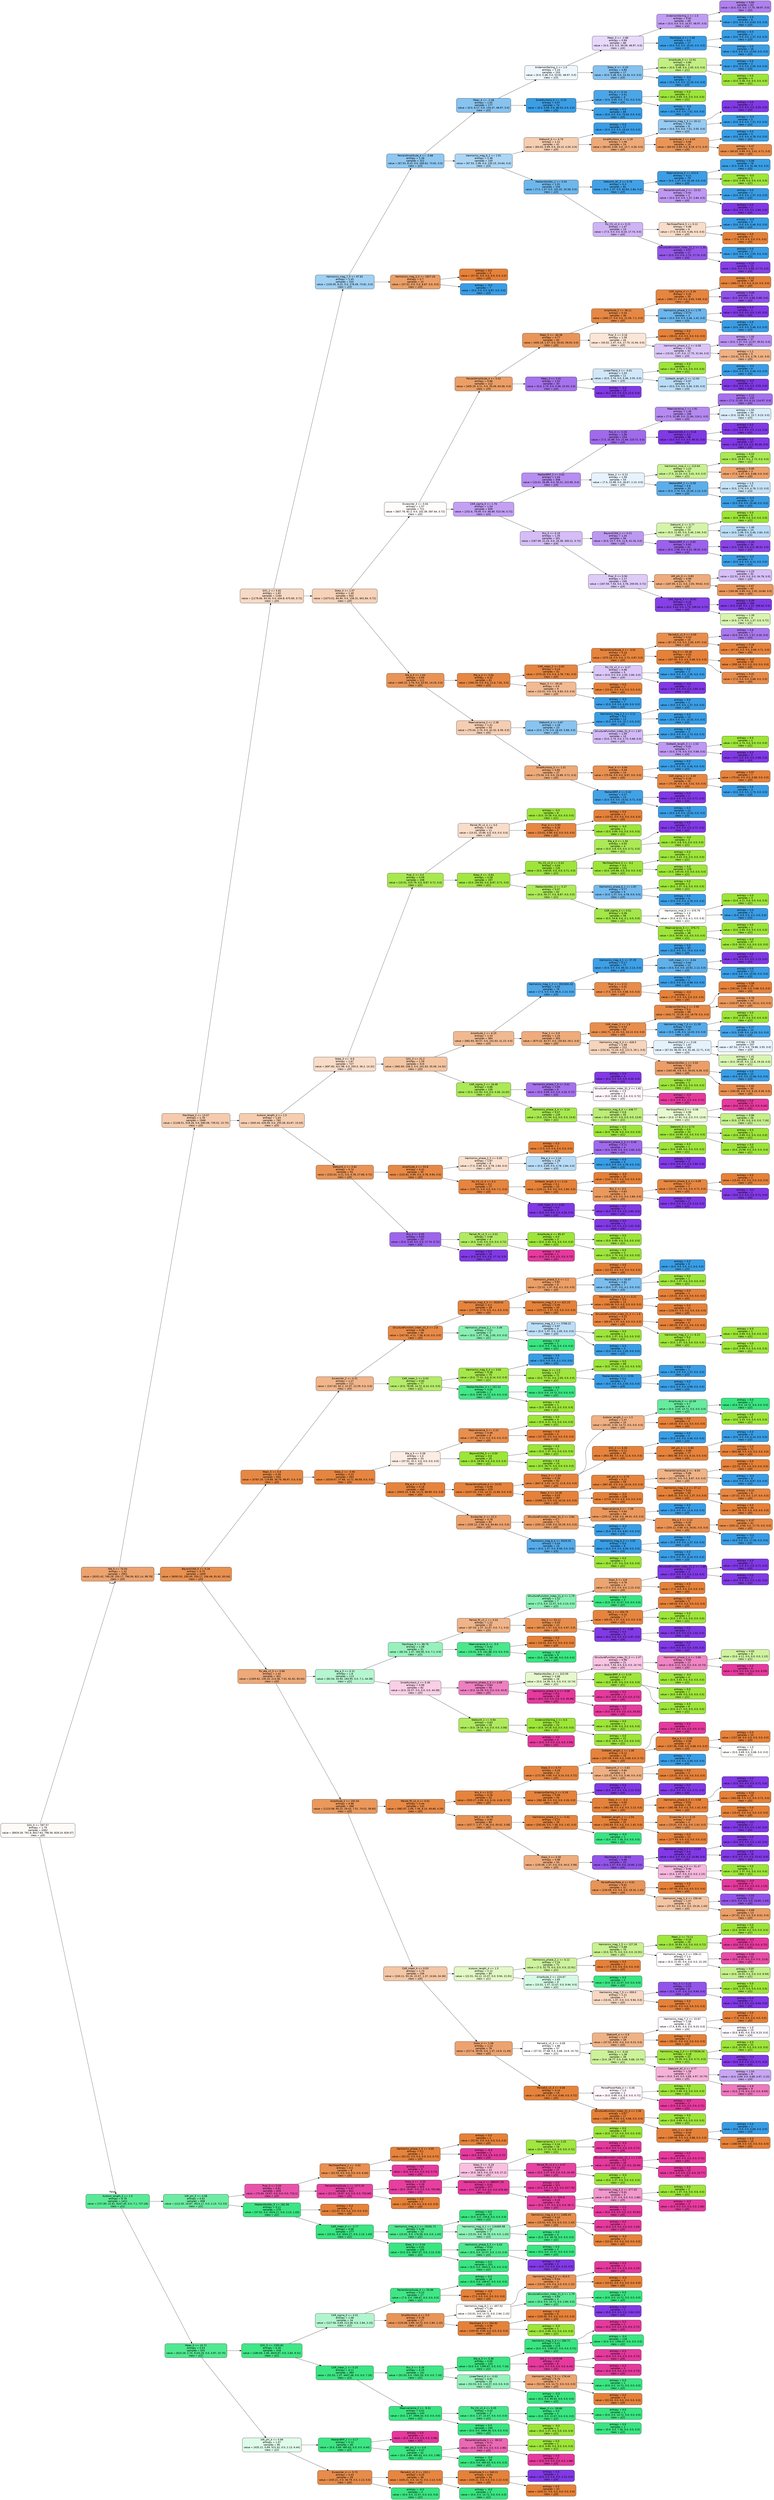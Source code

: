 digraph Tree {
node [shape=box, style="filled, rounded", color="black", fontname=helvetica] ;
edge [fontname=helvetica] ;
rankdir=LR ;
0 [label="Q31_5 <= 597.57\nentropy = 1.79\nsamples = 4362\nvalue = [8929.26, 791.9, 8417.63, 796.56, 828.24, 826.07]\nclass = y[0]", fillcolor="#fefaf7"] ;
1 [label="Std_5 <= 74.04\nentropy = 1.32\nsamples = 2951\nvalue = [8201.42, 769.29, 250.17, 796.56, 821.14, 98.78]\nclass = y[0]", fillcolor="#eca36f"] ;
0 -> 1 [labeldistance=2.5, labelangle=-45, headlabel="True"] ;
2 [label="MaxSlope_2 <= 13.07\nentropy = 1.78\nsamples = 1946\nvalue = [2108.51, 519.26, 0.0, 690.08, 739.52, 15.75]\nclass = y[0]", fillcolor="#f4cbae"] ;
1 -> 2 ;
3 [label="Q31_2 <= 5.82\nentropy = 1.65\nsamples = 1164\nvalue = [1178.06, 93.16, 0.0, 434.8, 675.65, 0.72]\nclass = y[0]", fillcolor="#f7dac5"] ;
2 -> 3 ;
4 [label="Harmonics_mag_7_5 <= 97.81\nentropy = 1.45\nsamples = 332\nvalue = [105.05, 8.22, 0.0, 278.49, 73.81, 0.0]\nclass = y[3]", fillcolor="#a0d0f2"] ;
3 -> 4 ;
5 [label="PercentAmplitude_4 <= -0.88\nentropy = 1.39\nsamples = 322\nvalue = [67.53, 8.22, 0.0, 269.62, 73.81, 0.0]\nclass = y[3]", fillcolor="#8fc7f0"] ;
4 -> 5 ;
6 [label="Mean_4 <= -2.38\nentropy = 1.02\nsamples = 177\nvalue = [0.0, 6.17, 0.0, 134.47, 48.97, 0.0]\nclass = y[3]", fillcolor="#87c3ef"] ;
5 -> 6 ;
7 [label="AndersonDarling_2 <= 1.0\nentropy = 1.24\nsamples = 103\nvalue = [0.0, 5.48, 0.0, 53.92, 48.97, 0.0]\nclass = y[3]", fillcolor="#eef7fd"] ;
6 -> 7 ;
8 [label="Mean_3 <= -2.88\nentropy = 0.99\nsamples = 86\nvalue = [0.0, 0.0, 0.0, 39.59, 48.97, 0.0]\nclass = y[4]", fillcolor="#e7d9fa"] ;
7 -> 8 ;
9 [label="AndersonDarling_1 <= 1.0\nentropy = 0.92\nsamples = 69\nvalue = [0.0, 0.0, 0.0, 24.57, 48.97, 0.0]\nclass = y[4]", fillcolor="#c09cf2"] ;
8 -> 9 ;
10 [label="entropy = 0.84\nsamples = 63\nvalue = [0.0, 0.0, 0.0, 17.75, 48.97, 0.0]\nclass = y[4]", fillcolor="#af81ee"] ;
9 -> 10 ;
11 [label="entropy = 0.0\nsamples = 6\nvalue = [0.0, 0.0, 0.0, 6.83, 0.0, 0.0]\nclass = y[3]", fillcolor="#399de5"] ;
9 -> 11 ;
12 [label="MaxSlope_4 <= 7.46\nentropy = 0.0\nsamples = 17\nvalue = [0.0, 0.0, 0.0, 15.02, 0.0, 0.0]\nclass = y[3]", fillcolor="#399de5"] ;
8 -> 12 ;
13 [label="entropy = 0.0\nsamples = 1\nvalue = [0.0, 0.0, 0.0, 1.37, 0.0, 0.0]\nclass = y[3]", fillcolor="#399de5"] ;
12 -> 13 ;
14 [label="entropy = 0.0\nsamples = 16\nvalue = [0.0, 0.0, 0.0, 13.65, 0.0, 0.0]\nclass = y[3]", fillcolor="#399de5"] ;
12 -> 14 ;
15 [label="Skew_4 <= -0.33\nentropy = 0.85\nsamples = 17\nvalue = [0.0, 5.48, 0.0, 14.33, 0.0, 0.0]\nclass = y[3]", fillcolor="#85c2ef"] ;
7 -> 15 ;
16 [label="Amplitude_3 <= 12.91\nentropy = 0.84\nsamples = 6\nvalue = [0.0, 5.48, 0.0, 2.05, 0.0, 0.0]\nclass = y[1]", fillcolor="#c2ef83"] ;
15 -> 16 ;
17 [label="entropy = 0.0\nsamples = 2\nvalue = [0.0, 0.0, 0.0, 2.05, 0.0, 0.0]\nclass = y[3]", fillcolor="#399de5"] ;
16 -> 17 ;
18 [label="entropy = 0.0\nsamples = 4\nvalue = [0.0, 5.48, 0.0, 0.0, 0.0, 0.0]\nclass = y[1]", fillcolor="#9de539"] ;
16 -> 18 ;
19 [label="entropy = -0.0\nsamples = 11\nvalue = [0.0, 0.0, 0.0, 12.29, 0.0, 0.0]\nclass = y[3]", fillcolor="#399de5"] ;
15 -> 19 ;
20 [label="SmallKurtosis_0 <= -0.33\nentropy = 0.07\nsamples = 74\nvalue = [0.0, 0.69, 0.0, 80.54, 0.0, 0.0]\nclass = y[3]", fillcolor="#3b9ee5"] ;
6 -> 20 ;
21 [label="Rcs_4 <= 0.14\nentropy = 0.41\nsamples = 9\nvalue = [0.0, 0.69, 0.0, 7.51, 0.0, 0.0]\nclass = y[3]", fillcolor="#4ba6e7"] ;
20 -> 21 ;
22 [label="entropy = 0.0\nsamples = 1\nvalue = [0.0, 0.69, 0.0, 0.0, 0.0, 0.0]\nclass = y[1]", fillcolor="#9de539"] ;
21 -> 22 ;
23 [label="entropy = -0.0\nsamples = 8\nvalue = [0.0, 0.0, 0.0, 7.51, 0.0, 0.0]\nclass = y[3]", fillcolor="#399de5"] ;
21 -> 23 ;
24 [label="entropy = 0.0\nsamples = 65\nvalue = [0.0, 0.0, 0.0, 73.04, 0.0, 0.0]\nclass = y[3]", fillcolor="#399de5"] ;
20 -> 24 ;
25 [label="Harmonics_mag_6_2 <= 2.91\nentropy = 1.38\nsamples = 145\nvalue = [67.53, 2.06, 0.0, 135.15, 24.84, 0.0]\nclass = y[3]", fillcolor="#acd6f4"] ;
5 -> 25 ;
26 [label="StetsonK_0 <= 0.79\nentropy = 1.21\nsamples = 41\nvalue = [60.03, 0.69, 0.0, 34.13, 4.26, 0.0]\nclass = y[0]", fillcolor="#f5cdb0"] ;
25 -> 26 ;
27 [label="entropy = 0.0\nsamples = 17\nvalue = [0.0, 0.0, 0.0, 18.43, 0.0, 0.0]\nclass = y[3]", fillcolor="#399de5"] ;
26 -> 27 ;
28 [label="SmallKurtosis_4 <= 1.19\nentropy = 1.06\nsamples = 24\nvalue = [60.03, 0.69, 0.0, 15.7, 4.26, 0.0]\nclass = y[0]", fillcolor="#eda978"] ;
26 -> 28 ;
29 [label="Harmonics_mag_1_3 <= 16.11\nentropy = 0.91\nsamples = 8\nvalue = [0.0, 0.0, 0.0, 7.51, 3.55, 0.0]\nclass = y[3]", fillcolor="#97cbf1"] ;
28 -> 29 ;
30 [label="entropy = 0.0\nsamples = 3\nvalue = [0.0, 0.0, 0.0, 0.0, 3.55, 0.0]\nclass = y[4]", fillcolor="#8139e5"] ;
29 -> 30 ;
31 [label="entropy = -0.0\nsamples = 5\nvalue = [0.0, 0.0, 0.0, 7.51, 0.0, 0.0]\nclass = y[3]", fillcolor="#399de5"] ;
29 -> 31 ;
32 [label="Amplitude_1 <= 4.04\nentropy = 0.68\nsamples = 16\nvalue = [60.03, 0.69, 0.0, 8.19, 0.71, 0.0]\nclass = y[0]", fillcolor="#e99558"] ;
28 -> 32 ;
33 [label="entropy = 0.0\nsamples = 5\nvalue = [0.0, 0.0, 0.0, 4.78, 0.0, 0.0]\nclass = y[3]", fillcolor="#399de5"] ;
32 -> 33 ;
34 [label="entropy = 0.47\nsamples = 11\nvalue = [60.03, 0.69, 0.0, 3.41, 0.71, 0.0]\nclass = y[0]", fillcolor="#e78b48"] ;
32 -> 34 ;
35 [label="MedianAbsDev_1 <= 3.04\nentropy = 1.01\nsamples = 104\nvalue = [7.5, 1.37, 0.0, 101.02, 20.58, 0.0]\nclass = y[3]", fillcolor="#6eb7ec"] ;
25 -> 35 ;
36 [label="StetsonK_AC_3 <= 0.78\nentropy = 0.3\nsamples = 81\nvalue = [0.0, 1.37, 0.0, 92.83, 2.84, 0.0]\nclass = y[3]", fillcolor="#42a1e6"] ;
35 -> 36 ;
37 [label="Meanvariance_5 <= 313.6\nentropy = 0.11\nsamples = 79\nvalue = [0.0, 1.37, 0.0, 91.46, 0.0, 0.0]\nclass = y[3]", fillcolor="#3c9ee5"] ;
36 -> 37 ;
38 [label="entropy = 0.06\nsamples = 78\nvalue = [0.0, 0.69, 0.0, 91.46, 0.0, 0.0]\nclass = y[3]", fillcolor="#3a9ee5"] ;
37 -> 38 ;
39 [label="entropy = -0.0\nsamples = 1\nvalue = [0.0, 0.69, 0.0, 0.0, 0.0, 0.0]\nclass = y[1]", fillcolor="#9de539"] ;
37 -> 39 ;
40 [label="PercentAmplitude_2 <= -15.51\nentropy = 0.91\nsamples = 2\nvalue = [0.0, 0.0, 0.0, 1.37, 2.84, 0.0]\nclass = y[4]", fillcolor="#be98f2"] ;
36 -> 40 ;
41 [label="entropy = 0.0\nsamples = 1\nvalue = [0.0, 0.0, 0.0, 1.37, 0.0, 0.0]\nclass = y[3]", fillcolor="#399de5"] ;
40 -> 41 ;
42 [label="entropy = 0.0\nsamples = 1\nvalue = [0.0, 0.0, 0.0, 0.0, 2.84, 0.0]\nclass = y[4]", fillcolor="#8139e5"] ;
40 -> 42 ;
43 [label="Psi_CS_v2_4 <= 0.21\nentropy = 1.47\nsamples = 23\nvalue = [7.5, 0.0, 0.0, 8.19, 17.74, 0.0]\nclass = y[4]", fillcolor="#cfb4f5"] ;
35 -> 43 ;
44 [label="PairSlopeTrend_5 <= 0.12\nentropy = 0.98\nsamples = 6\nvalue = [7.5, 0.0, 0.0, 5.46, 0.0, 0.0]\nclass = y[0]", fillcolor="#f8ddc9"] ;
43 -> 44 ;
45 [label="entropy = -0.0\nsamples = 5\nvalue = [0.0, 0.0, 0.0, 5.46, 0.0, 0.0]\nclass = y[3]", fillcolor="#399de5"] ;
44 -> 45 ;
46 [label="entropy = 0.0\nsamples = 1\nvalue = [7.5, 0.0, 0.0, 0.0, 0.0, 0.0]\nclass = y[0]", fillcolor="#e58139"] ;
44 -> 46 ;
47 [label="StructureFunction_index_21_2 <= 1.34\nentropy = 0.57\nsamples = 17\nvalue = [0.0, 0.0, 0.0, 2.73, 17.74, 0.0]\nclass = y[4]", fillcolor="#9457e9"] ;
43 -> 47 ;
48 [label="entropy = 0.0\nsamples = 2\nvalue = [0.0, 0.0, 0.0, 2.05, 0.0, 0.0]\nclass = y[3]", fillcolor="#399de5"] ;
47 -> 48 ;
49 [label="entropy = 0.23\nsamples = 15\nvalue = [0.0, 0.0, 0.0, 0.68, 17.74, 0.0]\nclass = y[4]", fillcolor="#8641e6"] ;
47 -> 49 ;
50 [label="Harmonics_mag_3_0 <= 2827.26\nentropy = 0.7\nsamples = 10\nvalue = [37.52, 0.0, 0.0, 8.87, 0.0, 0.0]\nclass = y[0]", fillcolor="#eb9f68"] ;
4 -> 50 ;
51 [label="entropy = 0.0\nsamples = 3\nvalue = [37.52, 0.0, 0.0, 0.0, 0.0, 0.0]\nclass = y[0]", fillcolor="#e58139"] ;
50 -> 51 ;
52 [label="entropy = -0.0\nsamples = 7\nvalue = [0.0, 0.0, 0.0, 8.87, 0.0, 0.0]\nclass = y[3]", fillcolor="#399de5"] ;
50 -> 52 ;
53 [label="Skew_4 <= 1.07\nentropy = 1.49\nsamples = 832\nvalue = [1073.01, 84.94, 0.0, 156.31, 601.84, 0.72]\nclass = y[0]", fillcolor="#f6d2b8"] ;
3 -> 53 ;
54 [label="ExcessVar_3 <= 0.04\nentropy = 1.57\nsamples = 721\nvalue = [607.79, 82.2, 0.0, 102.39, 587.64, 0.72]\nclass = y[0]", fillcolor="#fefcfa"] ;
53 -> 54 ;
55 [label="PercentAmplitude_4 <= 0.42\nentropy = 0.96\nsamples = 112\nvalue = [405.19, 4.11, 0.0, 35.49, 64.58, 0.0]\nclass = y[0]", fillcolor="#eb9f67"] ;
54 -> 55 ;
56 [label="Mean_5 <= -46.38\nentropy = 0.77\nsamples = 82\nvalue = [405.19, 1.37, 0.0, 30.03, 39.03, 0.0]\nclass = y[0]", fillcolor="#e99559"] ;
55 -> 56 ;
57 [label="Amplitude_2 <= 36.11\nentropy = 0.34\nsamples = 38\nvalue = [360.17, 0.0, 0.0, 12.29, 7.1, 0.0]\nclass = y[0]", fillcolor="#e68843"] ;
56 -> 57 ;
58 [label="CAR_sigma_4 <= 3.16\nentropy = 0.25\nsamples = 35\nvalue = [360.17, 0.0, 0.0, 6.83, 5.68, 0.0]\nclass = y[0]", fillcolor="#e68540"] ;
57 -> 58 ;
59 [label="entropy = 0.12\nsamples = 30\nvalue = [360.17, 0.0, 0.0, 6.14, 0.0, 0.0]\nclass = y[0]", fillcolor="#e5833c"] ;
58 -> 59 ;
60 [label="entropy = 0.49\nsamples = 5\nvalue = [0.0, 0.0, 0.0, 0.68, 5.68, 0.0]\nclass = y[4]", fillcolor="#9051e8"] ;
58 -> 60 ;
61 [label="Harmonics_phase_3_0 <= 1.79\nentropy = 0.73\nsamples = 3\nvalue = [0.0, 0.0, 0.0, 5.46, 1.42, 0.0]\nclass = y[3]", fillcolor="#6cb6ec"] ;
57 -> 61 ;
62 [label="entropy = 0.0\nsamples = 1\nvalue = [0.0, 0.0, 0.0, 0.0, 1.42, 0.0]\nclass = y[4]", fillcolor="#8139e5"] ;
61 -> 62 ;
63 [label="entropy = 0.0\nsamples = 2\nvalue = [0.0, 0.0, 0.0, 5.46, 0.0, 0.0]\nclass = y[3]", fillcolor="#399de5"] ;
61 -> 63 ;
64 [label="Pvar_5 <= 0.16\nentropy = 1.58\nsamples = 44\nvalue = [45.02, 1.37, 0.0, 17.75, 31.94, 0.0]\nclass = y[0]", fillcolor="#fae5d7"] ;
56 -> 64 ;
65 [label="entropy = 0.0\nsamples = 2\nvalue = [30.01, 0.0, 0.0, 0.0, 0.0, 0.0]\nclass = y[0]", fillcolor="#e58139"] ;
64 -> 65 ;
66 [label="Harmonics_phase_4_1 <= 6.08\nentropy = 1.62\nsamples = 42\nvalue = [15.01, 1.37, 0.0, 17.75, 31.94, 0.0]\nclass = y[4]", fillcolor="#dac5f7"] ;
64 -> 66 ;
67 [label="entropy = 1.05\nsamples = 37\nvalue = [0.0, 1.37, 0.0, 12.97, 30.52, 0.0]\nclass = y[4]", fillcolor="#ba92f1"] ;
66 -> 67 ;
68 [label="entropy = 1.1\nsamples = 5\nvalue = [15.01, 0.0, 0.0, 4.78, 1.42, 0.0]\nclass = y[0]", fillcolor="#efb184"] ;
66 -> 68 ;
69 [label="Mean_3 <= 3.41\nentropy = 1.02\nsamples = 30\nvalue = [0.0, 2.74, 0.0, 5.46, 25.55, 0.0]\nclass = y[4]", fillcolor="#a672ed"] ;
55 -> 69 ;
70 [label="LinearTrend_3 <= -0.01\nentropy = 1.53\nsamples = 11\nvalue = [0.0, 2.74, 0.0, 5.46, 3.55, 0.0]\nclass = y[3]", fillcolor="#d1e8f9"] ;
69 -> 70 ;
71 [label="entropy = 0.0\nsamples = 2\nvalue = [0.0, 2.74, 0.0, 0.0, 0.0, 0.0]\nclass = y[1]", fillcolor="#9de539"] ;
70 -> 71 ;
72 [label="SlottedA_length_2 <= 12.94\nentropy = 0.97\nsamples = 9\nvalue = [0.0, 0.0, 0.0, 5.46, 3.55, 0.0]\nclass = y[3]", fillcolor="#baddf6"] ;
70 -> 72 ;
73 [label="entropy = -0.0\nsamples = 6\nvalue = [0.0, 0.0, 0.0, 5.46, 0.0, 0.0]\nclass = y[3]", fillcolor="#399de5"] ;
72 -> 73 ;
74 [label="entropy = -0.0\nsamples = 3\nvalue = [0.0, 0.0, 0.0, 0.0, 3.55, 0.0]\nclass = y[4]", fillcolor="#8139e5"] ;
72 -> 74 ;
75 [label="entropy = -0.0\nsamples = 19\nvalue = [0.0, 0.0, 0.0, 0.0, 22.0, 0.0]\nclass = y[4]", fillcolor="#8139e5"] ;
69 -> 75 ;
76 [label="CAR_sigma_5 <= 1.76\nentropy = 1.54\nsamples = 609\nvalue = [202.6, 78.09, 0.0, 66.89, 523.06, 0.72]\nclass = y[4]", fillcolor="#c3a0f3"] ;
54 -> 76 ;
77 [label="MedianBRP_3 <= 0.61\nentropy = 1.44\nsamples = 308\nvalue = [15.01, 56.86, 0.0, 50.51, 222.85, 0.0]\nclass = y[4]", fillcolor="#b68df0"] ;
76 -> 77 ;
78 [label="Rcs_4 <= 0.28\nentropy = 1.06\nsamples = 254\nvalue = [7.5, 32.88, 0.0, 21.84, 220.72, 0.0]\nclass = y[4]", fillcolor="#a06aeb"] ;
77 -> 78 ;
79 [label="Meanvariance_1 <= 1.91\nentropy = 1.38\nsamples = 166\nvalue = [7.5, 32.88, 0.0, 21.84, 124.2, 0.0]\nclass = y[4]", fillcolor="#b489f0"] ;
78 -> 79 ;
80 [label="entropy = 1.11\nsamples = 132\nvalue = [7.5, 21.92, 0.0, 6.14, 114.97, 0.0]\nclass = y[4]", fillcolor="#a470ec"] ;
79 -> 80 ;
81 [label="entropy = 1.55\nsamples = 34\nvalue = [0.0, 10.96, 0.0, 15.7, 9.23, 0.0]\nclass = y[3]", fillcolor="#d9ecfa"] ;
79 -> 81 ;
82 [label="Beyond1Std_4 <= 0.16\nentropy = 0.0\nsamples = 88\nvalue = [0.0, 0.0, 0.0, 0.0, 96.52, 0.0]\nclass = y[4]", fillcolor="#8139e5"] ;
78 -> 82 ;
83 [label="entropy = 0.0\nsamples = 1\nvalue = [0.0, 0.0, 0.0, 0.0, 2.13, 0.0]\nclass = y[4]", fillcolor="#8139e5"] ;
82 -> 83 ;
84 [label="entropy = 0.0\nsamples = 87\nvalue = [0.0, 0.0, 0.0, 0.0, 94.39, 0.0]\nclass = y[4]", fillcolor="#8139e5"] ;
82 -> 84 ;
85 [label="Skew_2 <= 0.13\nentropy = 1.58\nsamples = 54\nvalue = [7.5, 23.98, 0.0, 28.67, 2.13, 0.0]\nclass = y[3]", fillcolor="#e7f3fc"] ;
77 -> 85 ;
86 [label="Harmonics_mse_4 <= 210.64\nentropy = 1.23\nsamples = 21\nvalue = [7.5, 21.24, 0.0, 3.41, 0.0, 0.0]\nclass = y[1]", fillcolor="#c8f191"] ;
85 -> 86 ;
87 [label="entropy = 0.53\nsamples = 18\nvalue = [0.0, 19.87, 0.0, 2.73, 0.0, 0.0]\nclass = y[1]", fillcolor="#aae954"] ;
86 -> 87 ;
88 [label="entropy = 0.95\nsamples = 3\nvalue = [7.5, 1.37, 0.0, 0.68, 0.0, 0.0]\nclass = y[0]", fillcolor="#eca16b"] ;
86 -> 88 ;
89 [label="MedianBRP_2 <= 0.39\nentropy = 0.8\nsamples = 33\nvalue = [0.0, 2.74, 0.0, 25.26, 2.13, 0.0]\nclass = y[3]", fillcolor="#5caeea"] ;
85 -> 89 ;
90 [label="entropy = 1.5\nsamples = 9\nvalue = [0.0, 2.74, 0.0, 4.78, 2.13, 0.0]\nclass = y[3]", fillcolor="#c5e2f7"] ;
89 -> 90 ;
91 [label="entropy = -0.0\nsamples = 24\nvalue = [0.0, 0.0, 0.0, 20.48, 0.0, 0.0]\nclass = y[3]", fillcolor="#399de5"] ;
89 -> 91 ;
92 [label="Rcs_5 <= 0.19\nentropy = 1.35\nsamples = 301\nvalue = [187.59, 21.24, 0.0, 16.38, 300.21, 0.72]\nclass = y[4]", fillcolor="#d5bdf6"] ;
76 -> 92 ;
93 [label="Beyond1Std_1 <= 0.21\nentropy = 1.34\nsamples = 56\nvalue = [0.0, 13.7, 0.0, 11.6, 41.16, 0.0]\nclass = y[4]", fillcolor="#bd98f1"] ;
92 -> 93 ;
94 [label="StetsonK_4 <= 0.77\nentropy = 1.37\nsamples = 15\nvalue = [0.0, 11.65, 0.0, 5.46, 2.84, 0.0]\nclass = y[1]", fillcolor="#d5f4aa"] ;
93 -> 94 ;
95 [label="entropy = 0.0\nsamples = 5\nvalue = [0.0, 9.59, 0.0, 0.0, 0.0, 0.0]\nclass = y[1]", fillcolor="#9de539"] ;
94 -> 95 ;
96 [label="entropy = 1.46\nsamples = 10\nvalue = [0.0, 2.06, 0.0, 5.46, 2.84, 0.0]\nclass = y[3]", fillcolor="#baddf6"] ;
94 -> 96 ;
97 [label="MedianBRP_3 <= 0.62\nentropy = 0.81\nsamples = 41\nvalue = [0.0, 2.06, 0.0, 6.14, 38.32, 0.0]\nclass = y[4]", fillcolor="#9b61ea"] ;
93 -> 97 ;
98 [label="entropy = 0.29\nsamples = 36\nvalue = [0.0, 2.06, 0.0, 0.0, 38.32, 0.0]\nclass = y[4]", fillcolor="#8844e6"] ;
97 -> 98 ;
99 [label="entropy = -0.0\nsamples = 5\nvalue = [0.0, 0.0, 0.0, 6.14, 0.0, 0.0]\nclass = y[3]", fillcolor="#399de5"] ;
97 -> 99 ;
100 [label="Pvar_0 <= 0.94\nentropy = 1.17\nsamples = 245\nvalue = [187.59, 7.54, 0.0, 4.78, 259.05, 0.72]\nclass = y[4]", fillcolor="#decbf8"] ;
92 -> 100 ;
101 [label="IAR_phi_0 <= 0.83\nentropy = 0.96\nsamples = 75\nvalue = [187.59, 4.11, 0.0, 2.05, 59.62, 0.0]\nclass = y[0]", fillcolor="#eeac7c"] ;
100 -> 101 ;
102 [label="entropy = 1.23\nsamples = 32\nvalue = [22.51, 3.43, 0.0, 0.0, 34.78, 0.0]\nclass = y[4]", fillcolor="#d7bff7"] ;
101 -> 102 ;
103 [label="entropy = 0.67\nsamples = 43\nvalue = [165.08, 0.69, 0.0, 2.05, 24.84, 0.0]\nclass = y[0]", fillcolor="#e9965a"] ;
101 -> 103 ;
104 [label="CAR_sigma_3 <= 16.81\nentropy = 0.26\nsamples = 170\nvalue = [0.0, 3.43, 0.0, 2.73, 199.43, 0.72]\nclass = y[4]", fillcolor="#8540e6"] ;
100 -> 104 ;
105 [label="entropy = 0.09\nsamples = 166\nvalue = [0.0, 0.69, 0.0, 1.37, 199.43, 0.0]\nclass = y[4]", fillcolor="#823be5"] ;
104 -> 105 ;
106 [label="entropy = 1.39\nsamples = 4\nvalue = [0.0, 2.74, 0.0, 1.37, 0.0, 0.72]\nclass = y[1]", fillcolor="#d8f5b0"] ;
104 -> 106 ;
107 [label="Eta_e_5 <= 1.64\nentropy = 0.69\nsamples = 111\nvalue = [465.22, 2.74, 0.0, 53.92, 14.19, 0.0]\nclass = y[0]", fillcolor="#e99456"] ;
53 -> 107 ;
108 [label="Eta_e_3 <= 3.04\nentropy = 0.32\nsamples = 61\nvalue = [390.19, 0.0, 0.0, 11.6, 7.81, 0.0]\nclass = y[0]", fillcolor="#e68743"] ;
107 -> 108 ;
109 [label="CAR_mean_2 <= 0.63\nentropy = 0.24\nsamples = 52\nvalue = [375.18, 0.0, 0.0, 4.78, 7.81, 0.0]\nclass = y[0]", fillcolor="#e68540"] ;
108 -> 109 ;
110 [label="PercentAmplitude_4 <= -0.91\nentropy = 0.16\nsamples = 47\nvalue = [375.18, 0.0, 0.0, 2.73, 4.97, 0.0]\nclass = y[0]", fillcolor="#e6843d"] ;
109 -> 110 ;
111 [label="PeriodLS_v2_0 <= 0.09\nentropy = 0.53\nsamples = 15\nvalue = [67.53, 0.0, 0.0, 2.05, 4.97, 0.0]\nclass = y[0]", fillcolor="#e88e4d"] ;
110 -> 111 ;
112 [label="entropy = 0.8\nsamples = 7\nvalue = [0.0, 0.0, 0.0, 1.37, 4.26, 0.0]\nclass = y[4]", fillcolor="#a978ed"] ;
111 -> 112 ;
113 [label="entropy = 0.16\nsamples = 8\nvalue = [67.53, 0.0, 0.0, 0.68, 0.71, 0.0]\nclass = y[0]", fillcolor="#e6843d"] ;
111 -> 113 ;
114 [label="Std_0 <= 55.46\nentropy = 0.02\nsamples = 32\nvalue = [307.65, 0.0, 0.0, 0.68, 0.0, 0.0]\nclass = y[0]", fillcolor="#e58139"] ;
110 -> 114 ;
115 [label="entropy = -0.0\nsamples = 30\nvalue = [300.14, 0.0, 0.0, 0.0, 0.0, 0.0]\nclass = y[0]", fillcolor="#e58139"] ;
114 -> 115 ;
116 [label="entropy = 0.41\nsamples = 2\nvalue = [7.5, 0.0, 0.0, 0.68, 0.0, 0.0]\nclass = y[0]", fillcolor="#e78c4b"] ;
114 -> 116 ;
117 [label="Psi_CS_v2_3 <= 0.27\nentropy = 0.98\nsamples = 5\nvalue = [0.0, 0.0, 0.0, 2.05, 2.84, 0.0]\nclass = y[4]", fillcolor="#dcc8f8"] ;
109 -> 117 ;
118 [label="entropy = 0.0\nsamples = 3\nvalue = [0.0, 0.0, 0.0, 2.05, 0.0, 0.0]\nclass = y[3]", fillcolor="#399de5"] ;
117 -> 118 ;
119 [label="entropy = -0.0\nsamples = 2\nvalue = [0.0, 0.0, 0.0, 0.0, 2.84, 0.0]\nclass = y[4]", fillcolor="#8139e5"] ;
117 -> 119 ;
120 [label="Mean_5 <= -49.45\nentropy = 0.9\nsamples = 9\nvalue = [15.01, 0.0, 0.0, 6.83, 0.0, 0.0]\nclass = y[0]", fillcolor="#f1ba93"] ;
108 -> 120 ;
121 [label="entropy = 0.0\nsamples = 2\nvalue = [15.01, 0.0, 0.0, 0.0, 0.0, 0.0]\nclass = y[0]", fillcolor="#e58139"] ;
120 -> 121 ;
122 [label="entropy = -0.0\nsamples = 7\nvalue = [0.0, 0.0, 0.0, 6.83, 0.0, 0.0]\nclass = y[3]", fillcolor="#399de5"] ;
120 -> 122 ;
123 [label="Meanvariance_2 <= 2.38\nentropy = 1.31\nsamples = 50\nvalue = [75.04, 2.74, 0.0, 42.32, 6.39, 0.0]\nclass = y[0]", fillcolor="#f5ceb2"] ;
107 -> 123 ;
124 [label="StetsonK_4 <= 0.67\nentropy = 1.18\nsamples = 23\nvalue = [0.0, 2.74, 0.0, 18.43, 5.68, 0.0]\nclass = y[3]", fillcolor="#88c4ef"] ;
123 -> 124 ;
125 [label="Harmonics_mag_2_5 <= 3.11\nentropy = 0.0\nsamples = 13\nvalue = [0.0, 0.0, 0.0, 15.7, 0.0, 0.0]\nclass = y[3]", fillcolor="#399de5"] ;
124 -> 125 ;
126 [label="entropy = 0.0\nsamples = 1\nvalue = [0.0, 0.0, 0.0, 1.37, 0.0, 0.0]\nclass = y[3]", fillcolor="#399de5"] ;
125 -> 126 ;
127 [label="entropy = 0.0\nsamples = 12\nvalue = [0.0, 0.0, 0.0, 14.33, 0.0, 0.0]\nclass = y[3]", fillcolor="#399de5"] ;
125 -> 127 ;
128 [label="StructureFunction_index_31_0 <= 1.87\nentropy = 1.49\nsamples = 10\nvalue = [0.0, 2.74, 0.0, 2.73, 5.68, 0.0]\nclass = y[4]", fillcolor="#d3baf6"] ;
124 -> 128 ;
129 [label="entropy = 0.0\nsamples = 3\nvalue = [0.0, 0.0, 0.0, 2.73, 0.0, 0.0]\nclass = y[3]", fillcolor="#399de5"] ;
128 -> 129 ;
130 [label="SlottedA_length_3 <= 1.53\nentropy = 0.91\nsamples = 7\nvalue = [0.0, 2.74, 0.0, 0.0, 5.68, 0.0]\nclass = y[4]", fillcolor="#be99f2"] ;
128 -> 130 ;
131 [label="entropy = 0.0\nsamples = 2\nvalue = [0.0, 2.74, 0.0, 0.0, 0.0, 0.0]\nclass = y[1]", fillcolor="#9de539"] ;
130 -> 131 ;
132 [label="entropy = 0.0\nsamples = 5\nvalue = [0.0, 0.0, 0.0, 0.0, 5.68, 0.0]\nclass = y[4]", fillcolor="#8139e5"] ;
130 -> 132 ;
133 [label="SmallKurtosis_0 <= 1.51\nentropy = 0.85\nsamples = 27\nvalue = [75.04, 0.0, 0.0, 23.89, 0.71, 0.0]\nclass = y[0]", fillcolor="#edaa79"] ;
123 -> 133 ;
134 [label="Pvar_4 <= 0.94\nentropy = 0.49\nsamples = 14\nvalue = [75.04, 0.0, 0.0, 8.87, 0.0, 0.0]\nclass = y[0]", fillcolor="#e89050"] ;
133 -> 134 ;
135 [label="entropy = 0.0\nsamples = 4\nvalue = [0.0, 0.0, 0.0, 5.46, 0.0, 0.0]\nclass = y[3]", fillcolor="#399de5"] ;
134 -> 135 ;
136 [label="CAR_sigma_1 <= 3.49\nentropy = 0.26\nsamples = 10\nvalue = [75.04, 0.0, 0.0, 3.41, 0.0, 0.0]\nclass = y[0]", fillcolor="#e68742"] ;
134 -> 136 ;
137 [label="entropy = 0.07\nsamples = 7\nvalue = [75.04, 0.0, 0.0, 0.68, 0.0, 0.0]\nclass = y[0]", fillcolor="#e5823b"] ;
136 -> 137 ;
138 [label="entropy = 0.0\nsamples = 3\nvalue = [0.0, 0.0, 0.0, 2.73, 0.0, 0.0]\nclass = y[3]", fillcolor="#399de5"] ;
136 -> 138 ;
139 [label="MedianBRP_4 <= 0.42\nentropy = 0.27\nsamples = 13\nvalue = [0.0, 0.0, 0.0, 15.02, 0.71, 0.0]\nclass = y[3]", fillcolor="#42a2e6"] ;
133 -> 139 ;
140 [label="entropy = 0.0\nsamples = 1\nvalue = [0.0, 0.0, 0.0, 0.0, 0.71, 0.0]\nclass = y[4]", fillcolor="#8139e5"] ;
139 -> 140 ;
141 [label="entropy = 0.0\nsamples = 12\nvalue = [0.0, 0.0, 0.0, 15.02, 0.0, 0.0]\nclass = y[3]", fillcolor="#399de5"] ;
139 -> 141 ;
142 [label="Autocor_length_4 <= 1.5\nentropy = 1.63\nsamples = 782\nvalue = [930.44, 426.09, 0.0, 255.28, 63.87, 15.03]\nclass = y[0]", fillcolor="#f5cdb0"] ;
2 -> 142 ;
143 [label="Skew_3 <= -0.9\nentropy = 1.67\nsamples = 727\nvalue = [697.83, 421.98, 0.0, 250.5, 36.2, 14.32]\nclass = y[0]", fillcolor="#f8dcc8"] ;
142 -> 143 ;
144 [label="Pvar_2 <= 0.5\nentropy = 0.59\nsamples = 208\nvalue = [15.01, 215.79, 0.0, 8.87, 0.71, 0.0]\nclass = y[1]", fillcolor="#a8e84f"] ;
143 -> 144 ;
145 [label="Period_fit_v2_4 <= 0.0\nentropy = 0.98\nsamples = 11\nvalue = [15.01, 10.96, 0.0, 0.0, 0.0, 0.0]\nclass = y[0]", fillcolor="#f8ddca"] ;
144 -> 145 ;
146 [label="entropy = -0.0\nsamples = 8\nvalue = [0.0, 10.28, 0.0, 0.0, 0.0, 0.0]\nclass = y[1]", fillcolor="#9de539"] ;
145 -> 146 ;
147 [label="Pvar_4 <= 0.93\nentropy = 0.26\nsamples = 3\nvalue = [15.01, 0.69, 0.0, 0.0, 0.0, 0.0]\nclass = y[0]", fillcolor="#e68742"] ;
145 -> 147 ;
148 [label="entropy = 0.0\nsamples = 2\nvalue = [15.01, 0.0, 0.0, 0.0, 0.0, 0.0]\nclass = y[0]", fillcolor="#e58139"] ;
147 -> 148 ;
149 [label="entropy = -0.0\nsamples = 1\nvalue = [0.0, 0.69, 0.0, 0.0, 0.0, 0.0]\nclass = y[1]", fillcolor="#9de539"] ;
147 -> 149 ;
150 [label="Skew_4 <= -0.62\nentropy = 0.28\nsamples = 197\nvalue = [0.0, 204.83, 0.0, 8.87, 0.71, 0.0]\nclass = y[1]", fillcolor="#a2e642"] ;
144 -> 150 ;
151 [label="Psi_CS_v2_0 <= 0.23\nentropy = 0.04\nsamples = 135\nvalue = [0.0, 148.65, 0.0, 0.0, 0.71, 0.0]\nclass = y[1]", fillcolor="#9de53a"] ;
150 -> 151 ;
152 [label="Eta_e_0 <= 1.34\nentropy = 0.55\nsamples = 4\nvalue = [0.0, 4.8, 0.0, 0.0, 0.71, 0.0]\nclass = y[1]", fillcolor="#ace956"] ;
151 -> 152 ;
153 [label="entropy = 0.0\nsamples = 1\nvalue = [0.0, 0.0, 0.0, 0.0, 0.71, 0.0]\nclass = y[4]", fillcolor="#8139e5"] ;
152 -> 153 ;
154 [label="entropy = -0.0\nsamples = 3\nvalue = [0.0, 4.8, 0.0, 0.0, 0.0, 0.0]\nclass = y[1]", fillcolor="#9de539"] ;
152 -> 154 ;
155 [label="PairSlopeTrend_3 <= -0.2\nentropy = 0.0\nsamples = 131\nvalue = [0.0, 143.86, 0.0, 0.0, 0.0, 0.0]\nclass = y[1]", fillcolor="#9de539"] ;
151 -> 155 ;
156 [label="entropy = 0.0\nsamples = 2\nvalue = [0.0, 3.43, 0.0, 0.0, 0.0, 0.0]\nclass = y[1]", fillcolor="#9de539"] ;
155 -> 156 ;
157 [label="entropy = 0.0\nsamples = 129\nvalue = [0.0, 140.43, 0.0, 0.0, 0.0, 0.0]\nclass = y[1]", fillcolor="#9de539"] ;
155 -> 157 ;
158 [label="MedianAbsDev_3 <= 5.37\nentropy = 0.57\nsamples = 62\nvalue = [0.0, 56.17, 0.0, 8.87, 0.0, 0.0]\nclass = y[1]", fillcolor="#ace958"] ;
150 -> 158 ;
159 [label="Harmonics_phase_6_1 <= 1.97\nentropy = 0.77\nsamples = 6\nvalue = [0.0, 1.37, 0.0, 4.78, 0.0, 0.0]\nclass = y[3]", fillcolor="#72b9ec"] ;
158 -> 159 ;
160 [label="entropy = 0.0\nsamples = 2\nvalue = [0.0, 1.37, 0.0, 0.0, 0.0, 0.0]\nclass = y[1]", fillcolor="#9de539"] ;
159 -> 160 ;
161 [label="entropy = 0.0\nsamples = 4\nvalue = [0.0, 0.0, 0.0, 4.78, 0.0, 0.0]\nclass = y[3]", fillcolor="#399de5"] ;
159 -> 161 ;
162 [label="CAR_sigma_3 <= 0.51\nentropy = 0.36\nsamples = 56\nvalue = [0.0, 54.8, 0.0, 4.1, 0.0, 0.0]\nclass = y[1]", fillcolor="#a4e748"] ;
158 -> 162 ;
163 [label="Harmonics_mse_5 <= 470.79\nentropy = 1.0\nsamples = 8\nvalue = [0.0, 4.11, 0.0, 4.1, 0.0, 0.0]\nclass = y[1]", fillcolor="#fffffe"] ;
162 -> 163 ;
164 [label="entropy = 0.0\nsamples = 3\nvalue = [0.0, 4.11, 0.0, 0.0, 0.0, 0.0]\nclass = y[1]", fillcolor="#9de539"] ;
163 -> 164 ;
165 [label="entropy = 0.0\nsamples = 5\nvalue = [0.0, 0.0, 0.0, 4.1, 0.0, 0.0]\nclass = y[3]", fillcolor="#399de5"] ;
163 -> 165 ;
166 [label="Meanvariance_5 <= -376.71\nentropy = 0.0\nsamples = 48\nvalue = [0.0, 50.69, 0.0, 0.0, 0.0, 0.0]\nclass = y[1]", fillcolor="#9de539"] ;
162 -> 166 ;
167 [label="entropy = 0.0\nsamples = 1\nvalue = [0.0, 0.69, 0.0, 0.0, 0.0, 0.0]\nclass = y[1]", fillcolor="#9de539"] ;
166 -> 167 ;
168 [label="entropy = 0.0\nsamples = 47\nvalue = [0.0, 50.01, 0.0, 0.0, 0.0, 0.0]\nclass = y[1]", fillcolor="#9de539"] ;
166 -> 168 ;
169 [label="Q31_3 <= 41.2\nentropy = 1.59\nsamples = 519\nvalue = [682.83, 206.2, 0.0, 241.63, 35.49, 14.32]\nclass = y[0]", fillcolor="#f3c4a2"] ;
143 -> 169 ;
170 [label="Amplitude_1 <= 6.25\nentropy = 1.33\nsamples = 384\nvalue = [682.83, 83.57, 0.0, 241.63, 31.23, 0.0]\nclass = y[0]", fillcolor="#f1b991"] ;
169 -> 170 ;
171 [label="Harmonics_mag_1_3 <= 3922691.62\nentropy = 0.55\nsamples = 79\nvalue = [7.5, 0.0, 0.0, 86.0, 2.13, 0.0]\nclass = y[3]", fillcolor="#4fa8e8"] ;
170 -> 171 ;
172 [label="Harmonics_mag_4_1 <= 37.35\nentropy = 0.17\nsamples = 77\nvalue = [0.0, 0.0, 0.0, 85.32, 2.13, 0.0]\nclass = y[3]", fillcolor="#3e9fe6"] ;
171 -> 172 ;
173 [label="entropy = 0.0\nsamples = 65\nvalue = [0.0, 0.0, 0.0, 74.4, 0.0, 0.0]\nclass = y[3]", fillcolor="#399de5"] ;
172 -> 173 ;
174 [label="CAR_mean_1 <= -0.04\nentropy = 0.64\nsamples = 12\nvalue = [0.0, 0.0, 0.0, 10.92, 2.13, 0.0]\nclass = y[3]", fillcolor="#60b0ea"] ;
172 -> 174 ;
175 [label="entropy = 0.0\nsamples = 1\nvalue = [0.0, 0.0, 0.0, 0.0, 2.13, 0.0]\nclass = y[4]", fillcolor="#8139e5"] ;
174 -> 175 ;
176 [label="entropy = 0.0\nsamples = 11\nvalue = [0.0, 0.0, 0.0, 10.92, 0.0, 0.0]\nclass = y[3]", fillcolor="#399de5"] ;
174 -> 176 ;
177 [label="Pvar_1 <= 0.11\nentropy = 0.41\nsamples = 2\nvalue = [7.5, 0.0, 0.0, 0.68, 0.0, 0.0]\nclass = y[0]", fillcolor="#e78c4b"] ;
171 -> 177 ;
178 [label="entropy = 0.0\nsamples = 1\nvalue = [0.0, 0.0, 0.0, 0.68, 0.0, 0.0]\nclass = y[3]", fillcolor="#399de5"] ;
177 -> 178 ;
179 [label="entropy = -0.0\nsamples = 1\nvalue = [7.5, 0.0, 0.0, 0.0, 0.0, 0.0]\nclass = y[0]", fillcolor="#e58139"] ;
177 -> 179 ;
180 [label="Pvar_1 <= 0.9\nentropy = 1.24\nsamples = 305\nvalue = [675.32, 83.57, 0.0, 155.63, 29.1, 0.0]\nclass = y[0]", fillcolor="#eeac7c"] ;
170 -> 180 ;
181 [label="CAR_mean_2 <= 1.6\nentropy = 0.53\nsamples = 83\nvalue = [442.71, 12.33, 0.0, 34.13, 0.0, 0.0]\nclass = y[0]", fillcolor="#e88e4d"] ;
180 -> 181 ;
182 [label="AndersonDarling_2 <= 0.95\nentropy = 0.4\nsamples = 68\nvalue = [442.71, 10.28, 0.0, 19.79, 0.0, 0.0]\nclass = y[0]", fillcolor="#e78946"] ;
181 -> 182 ;
183 [label="entropy = 0.08\nsamples = 25\nvalue = [292.64, 2.06, 0.0, 0.68, 0.0, 0.0]\nclass = y[0]", fillcolor="#e5823b"] ;
182 -> 183 ;
184 [label="entropy = 0.76\nsamples = 43\nvalue = [150.07, 8.22, 0.0, 19.11, 0.0, 0.0]\nclass = y[0]", fillcolor="#e9975b"] ;
182 -> 184 ;
185 [label="Harmonics_mag_7_0 <= 11.39\nentropy = 0.54\nsamples = 15\nvalue = [0.0, 2.06, 0.0, 14.33, 0.0, 0.0]\nclass = y[3]", fillcolor="#55abe9"] ;
181 -> 185 ;
186 [label="entropy = 0.0\nsamples = 1\nvalue = [0.0, 1.37, 0.0, 0.0, 0.0, 0.0]\nclass = y[1]", fillcolor="#9de539"] ;
185 -> 186 ;
187 [label="entropy = 0.27\nsamples = 14\nvalue = [0.0, 0.69, 0.0, 14.33, 0.0, 0.0]\nclass = y[3]", fillcolor="#42a2e6"] ;
185 -> 187 ;
188 [label="Harmonics_mag_5_3 <= 428.5\nentropy = 1.68\nsamples = 222\nvalue = [232.61, 71.24, 0.0, 121.5, 29.1, 0.0]\nclass = y[0]", fillcolor="#f6d5bd"] ;
180 -> 188 ;
189 [label="Beyond1Std_2 <= 0.26\nentropy = 1.87\nsamples = 165\nvalue = [67.53, 66.45, 0.0, 91.46, 22.71, 0.0]\nclass = y[3]", fillcolor="#e5f2fc"] ;
188 -> 189 ;
190 [label="entropy = 1.58\nsamples = 107\nvalue = [67.53, 27.4, 0.0, 79.86, 3.55, 0.0]\nclass = y[3]", fillcolor="#e9f4fc"] ;
189 -> 190 ;
191 [label="entropy = 1.41\nsamples = 58\nvalue = [0.0, 39.05, 0.0, 11.6, 19.16, 0.0]\nclass = y[1]", fillcolor="#d9f5b1"] ;
189 -> 191 ;
192 [label="MedianAbsDev_1 <= 3.33\nentropy = 0.94\nsamples = 57\nvalue = [165.08, 4.8, 0.0, 30.03, 6.39, 0.0]\nclass = y[0]", fillcolor="#eb9e67"] ;
188 -> 192 ;
193 [label="entropy = 0.0\nsamples = 22\nvalue = [0.0, 0.0, 0.0, 21.84, 0.0, 0.0]\nclass = y[3]", fillcolor="#399de5"] ;
192 -> 193 ;
194 [label="entropy = 0.65\nsamples = 35\nvalue = [165.08, 4.8, 0.0, 8.19, 6.39, 0.0]\nclass = y[0]", fillcolor="#e88f4f"] ;
192 -> 194 ;
195 [label="CAR_sigma_2 <= 18.46\nentropy = 0.66\nsamples = 135\nvalue = [0.0, 122.62, 0.0, 0.0, 4.26, 14.32]\nclass = y[1]", fillcolor="#abe956"] ;
169 -> 195 ;
196 [label="Harmonics_phase_7_0 <= 3.41\nentropy = 1.05\nsamples = 6\nvalue = [0.0, 0.69, 0.0, 0.0, 4.26, 0.72]\nclass = y[4]", fillcolor="#a571ec"] ;
195 -> 196 ;
197 [label="entropy = 0.0\nsamples = 4\nvalue = [0.0, 0.0, 0.0, 0.0, 4.26, 0.0]\nclass = y[4]", fillcolor="#8139e5"] ;
196 -> 197 ;
198 [label="StructureFunction_index_31_3 <= 1.81\nentropy = 1.0\nsamples = 2\nvalue = [0.0, 0.69, 0.0, 0.0, 0.0, 0.72]\nclass = y[5]", fillcolor="#fef6fb"] ;
196 -> 198 ;
199 [label="entropy = 0.0\nsamples = 1\nvalue = [0.0, 0.69, 0.0, 0.0, 0.0, 0.0]\nclass = y[1]", fillcolor="#9de539"] ;
198 -> 199 ;
200 [label="entropy = -0.0\nsamples = 1\nvalue = [0.0, 0.0, 0.0, 0.0, 0.0, 0.72]\nclass = y[5]", fillcolor="#e5399d"] ;
198 -> 200 ;
201 [label="Harmonics_phase_3_4 <= 3.14\nentropy = 0.47\nsamples = 129\nvalue = [0.0, 121.94, 0.0, 0.0, 0.0, 13.6]\nclass = y[1]", fillcolor="#a8e84f"] ;
195 -> 201 ;
202 [label="Harmonics_mag_6_0 <= 438.77\nentropy = 0.8\nsamples = 55\nvalue = [0.0, 42.47, 0.0, 0.0, 0.0, 13.6]\nclass = y[1]", fillcolor="#bced78"] ;
201 -> 202 ;
203 [label="PairSlopeTrend_3 <= -0.08\nentropy = 0.99\nsamples = 31\nvalue = [0.0, 17.81, 0.0, 0.0, 0.0, 13.6]\nclass = y[1]", fillcolor="#e8f9d0"] ;
202 -> 203 ;
204 [label="entropy = 0.0\nsamples = 5\nvalue = [0.0, 0.0, 0.0, 0.0, 0.0, 6.44]\nclass = y[5]", fillcolor="#e5399d"] ;
203 -> 204 ;
205 [label="entropy = 0.86\nsamples = 26\nvalue = [0.0, 17.81, 0.0, 0.0, 0.0, 7.16]\nclass = y[1]", fillcolor="#c4ef89"] ;
203 -> 205 ;
206 [label="StetsonK_0 <= 0.73\nentropy = 0.0\nsamples = 24\nvalue = [0.0, 24.66, 0.0, 0.0, 0.0, 0.0]\nclass = y[1]", fillcolor="#9de539"] ;
202 -> 206 ;
207 [label="entropy = 0.0\nsamples = 1\nvalue = [0.0, 0.69, 0.0, 0.0, 0.0, 0.0]\nclass = y[1]", fillcolor="#9de539"] ;
206 -> 207 ;
208 [label="entropy = 0.0\nsamples = 23\nvalue = [0.0, 23.98, 0.0, 0.0, 0.0, 0.0]\nclass = y[1]", fillcolor="#9de539"] ;
206 -> 208 ;
209 [label="entropy = 0.0\nsamples = 74\nvalue = [0.0, 79.46, 0.0, 0.0, 0.0, 0.0]\nclass = y[1]", fillcolor="#9de539"] ;
201 -> 209 ;
210 [label="StetsonK_2 <= 0.82\nentropy = 0.74\nsamples = 55\nvalue = [232.61, 4.11, 0.0, 4.78, 27.68, 0.72]\nclass = y[0]", fillcolor="#e99457"] ;
142 -> 210 ;
211 [label="Amplitude_4 <= 53.8\nentropy = 0.41\nsamples = 35\nvalue = [232.61, 0.69, 0.0, 4.78, 9.94, 0.0]\nclass = y[0]", fillcolor="#e78946"] ;
210 -> 211 ;
212 [label="Harmonics_phase_2_5 <= 0.05\nentropy = 1.67\nsamples = 8\nvalue = [7.5, 0.69, 0.0, 4.78, 2.84, 0.0]\nclass = y[0]", fillcolor="#f9e0ce"] ;
211 -> 212 ;
213 [label="entropy = 0.0\nsamples = 1\nvalue = [7.5, 0.0, 0.0, 0.0, 0.0, 0.0]\nclass = y[0]", fillcolor="#e58139"] ;
212 -> 213 ;
214 [label="Eta_e_2 <= 2.14\nentropy = 1.29\nsamples = 7\nvalue = [0.0, 0.69, 0.0, 4.78, 2.84, 0.0]\nclass = y[3]", fillcolor="#b9dcf6"] ;
212 -> 214 ;
215 [label="Harmonics_phase_2_3 <= 0.49\nentropy = 0.71\nsamples = 4\nvalue = [0.0, 0.69, 0.0, 0.0, 2.84, 0.0]\nclass = y[4]", fillcolor="#9f69eb"] ;
214 -> 215 ;
216 [label="entropy = 0.0\nsamples = 1\nvalue = [0.0, 0.69, 0.0, 0.0, 0.0, 0.0]\nclass = y[1]", fillcolor="#9de539"] ;
215 -> 216 ;
217 [label="entropy = 0.0\nsamples = 3\nvalue = [0.0, 0.0, 0.0, 0.0, 2.84, 0.0]\nclass = y[4]", fillcolor="#8139e5"] ;
215 -> 217 ;
218 [label="entropy = 0.0\nsamples = 3\nvalue = [0.0, 0.0, 0.0, 4.78, 0.0, 0.0]\nclass = y[3]", fillcolor="#399de5"] ;
214 -> 218 ;
219 [label="Psi_CS_v2_4 <= 0.3\nentropy = 0.2\nsamples = 27\nvalue = [225.11, 0.0, 0.0, 0.0, 7.1, 0.0]\nclass = y[0]", fillcolor="#e6853f"] ;
211 -> 219 ;
220 [label="SlottedA_length_5 <= 2.14\nentropy = 0.1\nsamples = 25\nvalue = [225.11, 0.0, 0.0, 0.0, 2.84, 0.0]\nclass = y[0]", fillcolor="#e5833b"] ;
219 -> 220 ;
221 [label="entropy = -0.0\nsamples = 20\nvalue = [210.1, 0.0, 0.0, 0.0, 0.0, 0.0]\nclass = y[0]", fillcolor="#e58139"] ;
220 -> 221 ;
222 [label="Rcs_2 <= 0.4\nentropy = 0.63\nsamples = 5\nvalue = [15.01, 0.0, 0.0, 0.0, 2.84, 0.0]\nclass = y[0]", fillcolor="#ea995e"] ;
220 -> 222 ;
223 [label="Harmonics_phase_5_4 <= 4.09\nentropy = 0.27\nsamples = 3\nvalue = [15.01, 0.0, 0.0, 0.0, 0.71, 0.0]\nclass = y[0]", fillcolor="#e68742"] ;
222 -> 223 ;
224 [label="entropy = 0.0\nsamples = 2\nvalue = [15.01, 0.0, 0.0, 0.0, 0.0, 0.0]\nclass = y[0]", fillcolor="#e58139"] ;
223 -> 224 ;
225 [label="entropy = -0.0\nsamples = 1\nvalue = [0.0, 0.0, 0.0, 0.0, 0.71, 0.0]\nclass = y[4]", fillcolor="#8139e5"] ;
223 -> 225 ;
226 [label="entropy = -0.0\nsamples = 2\nvalue = [0.0, 0.0, 0.0, 0.0, 2.13, 0.0]\nclass = y[4]", fillcolor="#8139e5"] ;
222 -> 226 ;
227 [label="CAR_mean_5 <= 0.63\nentropy = 0.0\nsamples = 2\nvalue = [0.0, 0.0, 0.0, 0.0, 4.26, 0.0]\nclass = y[4]", fillcolor="#8139e5"] ;
219 -> 227 ;
228 [label="entropy = 0.0\nsamples = 1\nvalue = [0.0, 0.0, 0.0, 0.0, 2.84, 0.0]\nclass = y[4]", fillcolor="#8139e5"] ;
227 -> 228 ;
229 [label="entropy = 0.0\nsamples = 1\nvalue = [0.0, 0.0, 0.0, 0.0, 1.42, 0.0]\nclass = y[4]", fillcolor="#8139e5"] ;
227 -> 229 ;
230 [label="Rcs_3 <= 0.26\nentropy = 0.83\nsamples = 20\nvalue = [0.0, 3.43, 0.0, 0.0, 17.74, 0.72]\nclass = y[4]", fillcolor="#9d65eb"] ;
210 -> 230 ;
231 [label="Period_fit_v2_5 <= 0.01\nentropy = 0.66\nsamples = 4\nvalue = [0.0, 3.43, 0.0, 0.0, 0.0, 0.72]\nclass = y[1]", fillcolor="#b1ea62"] ;
230 -> 231 ;
232 [label="Amplitude_4 <= 85.47\nentropy = 0.0\nsamples = 3\nvalue = [0.0, 3.43, 0.0, 0.0, 0.0, 0.0]\nclass = y[1]", fillcolor="#9de539"] ;
231 -> 232 ;
233 [label="entropy = 0.0\nsamples = 1\nvalue = [0.0, 0.69, 0.0, 0.0, 0.0, 0.0]\nclass = y[1]", fillcolor="#9de539"] ;
232 -> 233 ;
234 [label="entropy = 0.0\nsamples = 2\nvalue = [0.0, 2.74, 0.0, 0.0, 0.0, 0.0]\nclass = y[1]", fillcolor="#9de539"] ;
232 -> 234 ;
235 [label="entropy = -0.0\nsamples = 1\nvalue = [0.0, 0.0, 0.0, 0.0, 0.0, 0.72]\nclass = y[5]", fillcolor="#e5399d"] ;
231 -> 235 ;
236 [label="entropy = 0.0\nsamples = 16\nvalue = [0.0, 0.0, 0.0, 0.0, 17.74, 0.0]\nclass = y[4]", fillcolor="#8139e5"] ;
230 -> 236 ;
237 [label="Beyond1Std_5 <= 0.18\nentropy = 0.75\nsamples = 1005\nvalue = [6092.91, 250.04, 250.17, 106.48, 81.62, 83.04]\nclass = y[0]", fillcolor="#e89050"] ;
1 -> 237 ;
238 [label="Mean_5 <= 6.6\nentropy = 0.36\nsamples = 604\nvalue = [4787.29, 119.88, 36.79, 98.97, 0.0, 0.0]\nclass = y[0]", fillcolor="#e68843"] ;
237 -> 238 ;
239 [label="ExcessVar_2 <= 0.31\nentropy = 1.27\nsamples = 111\nvalue = [247.62, 82.2, 22.07, 12.29, 0.0, 0.0]\nclass = y[0]", fillcolor="#f0b58b"] ;
238 -> 239 ;
240 [label="StructureFunction_index_31_0 <= 2.8\nentropy = 0.46\nsamples = 34\nvalue = [247.62, 4.11, 7.36, 6.14, 0.0, 0.0]\nclass = y[0]", fillcolor="#e78a47"] ;
239 -> 240 ;
241 [label="Harmonics_mag_4_3 <= 1628.62\nentropy = 0.2\nsamples = 29\nvalue = [247.62, 2.74, 0.0, 4.1, 0.0, 0.0]\nclass = y[0]", fillcolor="#e6843e"] ;
240 -> 241 ;
242 [label="Harmonics_phase_5_4 <= 1.1\nentropy = 0.87\nsamples = 9\nvalue = [22.51, 1.37, 0.0, 4.1, 0.0, 0.0]\nclass = y[0]", fillcolor="#eb9e66"] ;
241 -> 242 ;
243 [label="entropy = 0.0\nsamples = 2\nvalue = [22.51, 0.0, 0.0, 0.0, 0.0, 0.0]\nclass = y[0]", fillcolor="#e58139"] ;
242 -> 243 ;
244 [label="MaxSlope_0 <= 55.87\nentropy = 0.81\nsamples = 7\nvalue = [0.0, 1.37, 0.0, 4.1, 0.0, 0.0]\nclass = y[3]", fillcolor="#7bbeee"] ;
242 -> 244 ;
245 [label="entropy = 0.0\nsamples = 6\nvalue = [0.0, 0.0, 0.0, 4.1, 0.0, 0.0]\nclass = y[3]", fillcolor="#399de5"] ;
244 -> 245 ;
246 [label="entropy = 0.0\nsamples = 1\nvalue = [0.0, 1.37, 0.0, 0.0, 0.0, 0.0]\nclass = y[1]", fillcolor="#9de539"] ;
244 -> 246 ;
247 [label="Harmonics_mag_7_4 <= 421.23\nentropy = 0.05\nsamples = 20\nvalue = [225.11, 1.37, 0.0, 0.0, 0.0, 0.0]\nclass = y[0]", fillcolor="#e5823a"] ;
241 -> 247 ;
248 [label="Harmonics_phase_3_4 <= 0.21\nentropy = 0.0\nsamples = 12\nvalue = [165.08, 0.0, 0.0, 0.0, 0.0, 0.0]\nclass = y[0]", fillcolor="#e58139"] ;
247 -> 248 ;
249 [label="entropy = 0.0\nsamples = 1\nvalue = [15.01, 0.0, 0.0, 0.0, 0.0, 0.0]\nclass = y[0]", fillcolor="#e58139"] ;
248 -> 249 ;
250 [label="entropy = 0.0\nsamples = 11\nvalue = [150.07, 0.0, 0.0, 0.0, 0.0, 0.0]\nclass = y[0]", fillcolor="#e58139"] ;
248 -> 250 ;
251 [label="StructureFunction_index_21_4 <= 1.6\nentropy = 0.15\nsamples = 8\nvalue = [60.03, 1.37, 0.0, 0.0, 0.0, 0.0]\nclass = y[0]", fillcolor="#e6843e"] ;
247 -> 251 ;
252 [label="entropy = -0.0\nsamples = 6\nvalue = [60.03, 0.0, 0.0, 0.0, 0.0, 0.0]\nclass = y[0]", fillcolor="#e58139"] ;
251 -> 252 ;
253 [label="Harmonics_mag_3_1 <= 6.13\nentropy = 0.0\nsamples = 2\nvalue = [0.0, 1.37, 0.0, 0.0, 0.0, 0.0]\nclass = y[1]", fillcolor="#9de539"] ;
251 -> 253 ;
254 [label="entropy = 0.0\nsamples = 1\nvalue = [0.0, 0.69, 0.0, 0.0, 0.0, 0.0]\nclass = y[1]", fillcolor="#9de539"] ;
253 -> 254 ;
255 [label="entropy = 0.0\nsamples = 1\nvalue = [0.0, 0.69, 0.0, 0.0, 0.0, 0.0]\nclass = y[1]", fillcolor="#9de539"] ;
253 -> 255 ;
256 [label="Harmonics_phase_2_1 <= 3.49\nentropy = 1.21\nsamples = 5\nvalue = [0.0, 1.37, 7.36, 2.05, 0.0, 0.0]\nclass = y[2]", fillcolor="#87efb2"] ;
240 -> 256 ;
257 [label="Harmonics_mag_3_1 <= 3768.22\nentropy = 0.97\nsamples = 4\nvalue = [0.0, 1.37, 0.0, 2.05, 0.0, 0.0]\nclass = y[3]", fillcolor="#bddff6"] ;
256 -> 257 ;
258 [label="entropy = 0.0\nsamples = 1\nvalue = [0.0, 1.37, 0.0, 0.0, 0.0, 0.0]\nclass = y[1]", fillcolor="#9de539"] ;
257 -> 258 ;
259 [label="entropy = 0.0\nsamples = 3\nvalue = [0.0, 0.0, 0.0, 2.05, 0.0, 0.0]\nclass = y[3]", fillcolor="#399de5"] ;
257 -> 259 ;
260 [label="entropy = 0.0\nsamples = 1\nvalue = [0.0, 0.0, 7.36, 0.0, 0.0, 0.0]\nclass = y[2]", fillcolor="#39e581"] ;
256 -> 260 ;
261 [label="CAR_mean_1 <= 0.43\nentropy = 0.93\nsamples = 77\nvalue = [0.0, 78.09, 14.72, 6.14, 0.0, 0.0]\nclass = y[1]", fillcolor="#b5eb6a"] ;
239 -> 261 ;
262 [label="Harmonics_mag_3_4 <= 3.62\nentropy = 0.38\nsamples = 75\nvalue = [0.0, 77.41, 0.0, 6.14, 0.0, 0.0]\nclass = y[1]", fillcolor="#a5e749"] ;
261 -> 262 ;
263 [label="entropy = 0.0\nsamples = 4\nvalue = [0.0, 0.0, 0.0, 4.1, 0.0, 0.0]\nclass = y[3]", fillcolor="#399de5"] ;
262 -> 263 ;
264 [label="Skew_5 <= 2.0\nentropy = 0.17\nsamples = 71\nvalue = [0.0, 77.41, 0.0, 2.05, 0.0, 0.0]\nclass = y[1]", fillcolor="#a0e63e"] ;
262 -> 264 ;
265 [label="entropy = 0.0\nsamples = 69\nvalue = [0.0, 77.41, 0.0, 0.0, 0.0, 0.0]\nclass = y[1]", fillcolor="#9de539"] ;
264 -> 265 ;
266 [label="MedianAbsDev_3 <= 9.56\nentropy = 0.0\nsamples = 2\nvalue = [0.0, 0.0, 0.0, 2.05, 0.0, 0.0]\nclass = y[3]", fillcolor="#399de5"] ;
264 -> 266 ;
267 [label="entropy = 0.0\nsamples = 1\nvalue = [0.0, 0.0, 0.0, 1.37, 0.0, 0.0]\nclass = y[3]", fillcolor="#399de5"] ;
266 -> 267 ;
268 [label="entropy = 0.0\nsamples = 1\nvalue = [0.0, 0.0, 0.0, 0.68, 0.0, 0.0]\nclass = y[3]", fillcolor="#399de5"] ;
266 -> 268 ;
269 [label="MedianAbsDev_4 <= 151.51\nentropy = 0.26\nsamples = 2\nvalue = [0.0, 0.69, 14.72, 0.0, 0.0, 0.0]\nclass = y[2]", fillcolor="#42e687"] ;
261 -> 269 ;
270 [label="entropy = 0.0\nsamples = 1\nvalue = [0.0, 0.0, 14.72, 0.0, 0.0, 0.0]\nclass = y[2]", fillcolor="#39e581"] ;
269 -> 270 ;
271 [label="entropy = 0.0\nsamples = 1\nvalue = [0.0, 0.69, 0.0, 0.0, 0.0, 0.0]\nclass = y[1]", fillcolor="#9de539"] ;
269 -> 271 ;
272 [label="Skew_2 <= -0.94\nentropy = 0.23\nsamples = 493\nvalue = [4539.67, 37.68, 14.72, 86.69, 0.0, 0.0]\nclass = y[0]", fillcolor="#e6853f"] ;
238 -> 272 ;
273 [label="Eta_e_5 <= 0.38\nentropy = 1.0\nsamples = 33\nvalue = [37.52, 32.2, 0.0, 0.0, 0.0, 0.0]\nclass = y[0]", fillcolor="#fbede3"] ;
272 -> 273 ;
274 [label="Meanvariance_3 <= 2.21\nentropy = 0.46\nsamples = 8\nvalue = [37.52, 4.11, 0.0, 0.0, 0.0, 0.0]\nclass = y[0]", fillcolor="#e88f4f"] ;
273 -> 274 ;
275 [label="entropy = 0.0\nsamples = 4\nvalue = [0.0, 4.11, 0.0, 0.0, 0.0, 0.0]\nclass = y[1]", fillcolor="#9de539"] ;
274 -> 275 ;
276 [label="entropy = 0.0\nsamples = 4\nvalue = [37.52, 0.0, 0.0, 0.0, 0.0, 0.0]\nclass = y[0]", fillcolor="#e58139"] ;
274 -> 276 ;
277 [label="Beyond1Std_5 <= 0.04\nentropy = 0.0\nsamples = 25\nvalue = [0.0, 28.09, 0.0, 0.0, 0.0, 0.0]\nclass = y[1]", fillcolor="#9de539"] ;
273 -> 277 ;
278 [label="entropy = 0.0\nsamples = 1\nvalue = [0.0, 1.37, 0.0, 0.0, 0.0, 0.0]\nclass = y[1]", fillcolor="#9de539"] ;
277 -> 278 ;
279 [label="entropy = 0.0\nsamples = 24\nvalue = [0.0, 26.72, 0.0, 0.0, 0.0, 0.0]\nclass = y[1]", fillcolor="#9de539"] ;
277 -> 279 ;
280 [label="Eta_e_4 <= 0.78\nentropy = 0.18\nsamples = 460\nvalue = [4502.15, 5.48, 14.72, 86.69, 0.0, 0.0]\nclass = y[0]", fillcolor="#e6843e"] ;
272 -> 280 ;
281 [label="PercentAmplitude_4 <= 14.01\nentropy = 0.09\nsamples = 379\nvalue = [4247.03, 3.43, 14.72, 21.84, 0.0, 0.0]\nclass = y[0]", fillcolor="#e5823b"] ;
280 -> 281 ;
282 [label="Skew_5 <= 1.64\nentropy = 0.26\nsamples = 92\nvalue = [847.9, 3.43, 14.72, 11.6, 0.0, 0.0]\nclass = y[0]", fillcolor="#e68540"] ;
281 -> 282 ;
283 [label="Autocor_length_1 <= 1.5\nentropy = 1.07\nsamples = 10\nvalue = [45.02, 3.43, 14.72, 0.0, 0.0, 0.0]\nclass = y[0]", fillcolor="#efb083"] ;
282 -> 283 ;
284 [label="Amplitude_0 <= 43.09\nentropy = 0.7\nsamples = 6\nvalue = [0.0, 3.43, 14.72, 0.0, 0.0, 0.0]\nclass = y[2]", fillcolor="#67eb9e"] ;
283 -> 284 ;
285 [label="entropy = 0.0\nsamples = 2\nvalue = [0.0, 0.0, 14.72, 0.0, 0.0, 0.0]\nclass = y[2]", fillcolor="#39e581"] ;
284 -> 285 ;
286 [label="entropy = 0.0\nsamples = 4\nvalue = [0.0, 3.43, 0.0, 0.0, 0.0, 0.0]\nclass = y[1]", fillcolor="#9de539"] ;
284 -> 286 ;
287 [label="entropy = 0.0\nsamples = 4\nvalue = [45.02, 0.0, 0.0, 0.0, 0.0, 0.0]\nclass = y[0]", fillcolor="#e58139"] ;
283 -> 287 ;
288 [label="Q31_2 <= 6.04\nentropy = 0.11\nsamples = 82\nvalue = [802.88, 0.0, 0.0, 11.6, 0.0, 0.0]\nclass = y[0]", fillcolor="#e5833c"] ;
282 -> 288 ;
289 [label="entropy = 0.0\nsamples = 5\nvalue = [0.0, 0.0, 0.0, 5.46, 0.0, 0.0]\nclass = y[3]", fillcolor="#399de5"] ;
288 -> 289 ;
290 [label="IAR_phi_5 <= 0.89\nentropy = 0.06\nsamples = 77\nvalue = [802.88, 0.0, 0.0, 6.14, 0.0, 0.0]\nclass = y[0]", fillcolor="#e5823b"] ;
288 -> 290 ;
291 [label="entropy = 0.0\nsamples = 6\nvalue = [0.0, 0.0, 0.0, 6.14, 0.0, 0.0]\nclass = y[3]", fillcolor="#399de5"] ;
290 -> 291 ;
292 [label="entropy = 0.0\nsamples = 71\nvalue = [802.88, 0.0, 0.0, 0.0, 0.0, 0.0]\nclass = y[0]", fillcolor="#e58139"] ;
290 -> 292 ;
293 [label="Mean_3 <= 10.36\nentropy = 0.03\nsamples = 287\nvalue = [3399.12, 0.0, 0.0, 10.24, 0.0, 0.0]\nclass = y[0]", fillcolor="#e5813a"] ;
281 -> 293 ;
294 [label="IAR_phi_5 <= 0.75\nentropy = 0.11\nsamples = 59\nvalue = [667.82, 0.0, 0.0, 10.24, 0.0, 0.0]\nclass = y[0]", fillcolor="#e5833c"] ;
293 -> 294 ;
295 [label="PercentAmplitude_3 <= -8.93\nentropy = 0.86\nsamples = 9\nvalue = [22.51, 0.0, 0.0, 8.87, 0.0, 0.0]\nclass = y[0]", fillcolor="#efb387"] ;
294 -> 295 ;
296 [label="entropy = 0.0\nsamples = 1\nvalue = [22.51, 0.0, 0.0, 0.0, 0.0, 0.0]\nclass = y[0]", fillcolor="#e58139"] ;
295 -> 296 ;
297 [label="entropy = -0.0\nsamples = 8\nvalue = [0.0, 0.0, 0.0, 8.87, 0.0, 0.0]\nclass = y[3]", fillcolor="#399de5"] ;
295 -> 297 ;
298 [label="Harmonics_mag_2_4 <= 37.12\nentropy = 0.02\nsamples = 50\nvalue = [645.31, 0.0, 0.0, 1.37, 0.0, 0.0]\nclass = y[0]", fillcolor="#e58139"] ;
294 -> 298 ;
299 [label="entropy = 0.22\nsamples = 6\nvalue = [37.52, 0.0, 0.0, 1.37, 0.0, 0.0]\nclass = y[0]", fillcolor="#e68640"] ;
298 -> 299 ;
300 [label="entropy = 0.0\nsamples = 44\nvalue = [607.79, 0.0, 0.0, 0.0, 0.0, 0.0]\nclass = y[0]", fillcolor="#e58139"] ;
298 -> 300 ;
301 [label="entropy = -0.0\nsamples = 228\nvalue = [2731.3, 0.0, 0.0, 0.0, 0.0, 0.0]\nclass = y[0]", fillcolor="#e58139"] ;
293 -> 301 ;
302 [label="ExcessVar_2 <= 22.3\nentropy = 0.78\nsamples = 81\nvalue = [255.12, 2.06, 0.0, 64.84, 0.0, 0.0]\nclass = y[0]", fillcolor="#eca26d"] ;
280 -> 302 ;
303 [label="StructureFunction_index_31_3 <= 3.84\nentropy = 0.7\nsamples = 71\nvalue = [255.12, 0.69, 0.0, 55.29, 0.0, 0.0]\nclass = y[0]", fillcolor="#eb9d64"] ;
302 -> 303 ;
304 [label="Meanvariance_0 <= -7.58\nentropy = 0.64\nsamples = 64\nvalue = [255.12, 0.69, 0.0, 46.41, 0.0, 0.0]\nclass = y[0]", fillcolor="#ea985d"] ;
303 -> 304 ;
305 [label="entropy = 0.0\nsamples = 6\nvalue = [0.0, 0.0, 0.0, 11.6, 0.0, 0.0]\nclass = y[3]", fillcolor="#399de5"] ;
304 -> 305 ;
306 [label="Eta_e_5 <= 2.14\nentropy = 0.55\nsamples = 58\nvalue = [255.12, 0.69, 0.0, 34.81, 0.0, 0.0]\nclass = y[0]", fillcolor="#e99254"] ;
304 -> 306 ;
307 [label="entropy = 0.37\nsamples = 41\nvalue = [255.12, 0.69, 0.0, 17.75, 0.0, 0.0]\nclass = y[0]", fillcolor="#e78a47"] ;
306 -> 307 ;
308 [label="entropy = -0.0\nsamples = 17\nvalue = [0.0, 0.0, 0.0, 17.06, 0.0, 0.0]\nclass = y[3]", fillcolor="#399de5"] ;
306 -> 308 ;
309 [label="entropy = -0.0\nsamples = 7\nvalue = [0.0, 0.0, 0.0, 8.87, 0.0, 0.0]\nclass = y[3]", fillcolor="#399de5"] ;
303 -> 309 ;
310 [label="Harmonics_mag_6_4 <= 5529.35\nentropy = 0.54\nsamples = 10\nvalue = [0.0, 1.37, 0.0, 9.56, 0.0, 0.0]\nclass = y[3]", fillcolor="#55abe9"] ;
302 -> 310 ;
311 [label="Harmonics_mag_6_3 <= 3.92\nentropy = 0.0\nsamples = 9\nvalue = [0.0, 0.0, 0.0, 9.56, 0.0, 0.0]\nclass = y[3]", fillcolor="#399de5"] ;
310 -> 311 ;
312 [label="entropy = 0.0\nsamples = 1\nvalue = [0.0, 0.0, 0.0, 1.37, 0.0, 0.0]\nclass = y[3]", fillcolor="#399de5"] ;
311 -> 312 ;
313 [label="entropy = 0.0\nsamples = 8\nvalue = [0.0, 0.0, 0.0, 8.19, 0.0, 0.0]\nclass = y[3]", fillcolor="#399de5"] ;
311 -> 313 ;
314 [label="entropy = 0.0\nsamples = 1\nvalue = [0.0, 1.37, 0.0, 0.0, 0.0, 0.0]\nclass = y[1]", fillcolor="#9de539"] ;
310 -> 314 ;
315 [label="Psi_eta_v2_5 <= 0.66\nentropy = 1.42\nsamples = 401\nvalue = [1305.62, 130.16, 213.38, 7.51, 81.62, 83.04]\nclass = y[0]", fillcolor="#eda979"] ;
237 -> 315 ;
316 [label="Eta_e_5 <= 0.31\nentropy = 1.8\nsamples = 113\nvalue = [82.54, 34.94, 183.95, 0.0, 7.1, 44.38]\nclass = y[2]", fillcolor="#b5f5d0"] ;
315 -> 316 ;
317 [label="MaxSlope_5 <= 98.76\nentropy = 1.08\nsamples = 31\nvalue = [82.54, 1.37, 183.95, 0.0, 7.1, 0.0]\nclass = y[2]", fillcolor="#97f1bd"] ;
316 -> 317 ;
318 [label="Period_fit_v2_2 <= 0.02\nentropy = 1.22\nsamples = 20\nvalue = [67.53, 1.37, 22.07, 0.0, 7.1, 0.0]\nclass = y[0]", fillcolor="#efb489"] ;
317 -> 318 ;
319 [label="StructureFunction_index_21_4 <= 1.79\nentropy = 1.12\nsamples = 7\nvalue = [7.5, 0.0, 22.07, 0.0, 2.13, 0.0]\nclass = y[2]", fillcolor="#88efb3"] ;
318 -> 319 ;
320 [label="Skew_5 <= 0.8\nentropy = 0.76\nsamples = 4\nvalue = [7.5, 0.0, 0.0, 0.0, 2.13, 0.0]\nclass = y[0]", fillcolor="#eca571"] ;
319 -> 320 ;
321 [label="StructureFunction_index_21_2 <= 1.69\nentropy = 0.0\nsamples = 3\nvalue = [0.0, 0.0, 0.0, 0.0, 2.13, 0.0]\nclass = y[4]", fillcolor="#8139e5"] ;
320 -> 321 ;
322 [label="entropy = 0.0\nsamples = 1\nvalue = [0.0, 0.0, 0.0, 0.0, 0.71, 0.0]\nclass = y[4]", fillcolor="#8139e5"] ;
321 -> 322 ;
323 [label="entropy = 0.0\nsamples = 2\nvalue = [0.0, 0.0, 0.0, 0.0, 1.42, 0.0]\nclass = y[4]", fillcolor="#8139e5"] ;
321 -> 323 ;
324 [label="entropy = 0.0\nsamples = 1\nvalue = [7.5, 0.0, 0.0, 0.0, 0.0, 0.0]\nclass = y[0]", fillcolor="#e58139"] ;
320 -> 324 ;
325 [label="entropy = 0.0\nsamples = 3\nvalue = [0.0, 0.0, 22.07, 0.0, 0.0, 0.0]\nclass = y[2]", fillcolor="#39e581"] ;
319 -> 325 ;
326 [label="Std_0 <= 53.12\nentropy = 0.53\nsamples = 13\nvalue = [60.03, 1.37, 0.0, 0.0, 4.97, 0.0]\nclass = y[0]", fillcolor="#e88e4d"] ;
318 -> 326 ;
327 [label="Std_1 <= 204.75\nentropy = 0.15\nsamples = 7\nvalue = [60.03, 1.37, 0.0, 0.0, 0.0, 0.0]\nclass = y[0]", fillcolor="#e6843e"] ;
326 -> 327 ;
328 [label="entropy = -0.0\nsamples = 5\nvalue = [60.03, 0.0, 0.0, 0.0, 0.0, 0.0]\nclass = y[0]", fillcolor="#e58139"] ;
327 -> 328 ;
329 [label="entropy = 0.0\nsamples = 2\nvalue = [0.0, 1.37, 0.0, 0.0, 0.0, 0.0]\nclass = y[1]", fillcolor="#9de539"] ;
327 -> 329 ;
330 [label="Meanvariance_2 <= -0.88\nentropy = 0.0\nsamples = 6\nvalue = [0.0, 0.0, 0.0, 0.0, 4.97, 0.0]\nclass = y[4]", fillcolor="#8139e5"] ;
326 -> 330 ;
331 [label="entropy = 0.0\nsamples = 1\nvalue = [0.0, 0.0, 0.0, 0.0, 1.42, 0.0]\nclass = y[4]", fillcolor="#8139e5"] ;
330 -> 331 ;
332 [label="entropy = 0.0\nsamples = 5\nvalue = [0.0, 0.0, 0.0, 0.0, 3.55, 0.0]\nclass = y[4]", fillcolor="#8139e5"] ;
330 -> 332 ;
333 [label="Meanvariance_4 <= -5.0\nentropy = 0.42\nsamples = 11\nvalue = [15.01, 0.0, 161.88, 0.0, 0.0, 0.0]\nclass = y[2]", fillcolor="#4be78d"] ;
317 -> 333 ;
334 [label="entropy = 0.0\nsamples = 2\nvalue = [15.01, 0.0, 0.0, 0.0, 0.0, 0.0]\nclass = y[0]", fillcolor="#e58139"] ;
333 -> 334 ;
335 [label="entropy = -0.0\nsamples = 9\nvalue = [0.0, 0.0, 161.88, 0.0, 0.0, 0.0]\nclass = y[2]", fillcolor="#39e581"] ;
333 -> 335 ;
336 [label="SmallKurtosis_2 <= 0.36\nentropy = 0.99\nsamples = 82\nvalue = [0.0, 33.57, 0.0, 0.0, 0.0, 44.38]\nclass = y[5]", fillcolor="#f9cfe7"] ;
316 -> 336 ;
337 [label="Harmonics_phase_2_3 <= 4.68\nentropy = 0.83\nsamples = 56\nvalue = [0.0, 14.39, 0.0, 0.0, 0.0, 40.8]\nclass = y[5]", fillcolor="#ee7fc0"] ;
336 -> 337 ;
338 [label="MedianAbsDev_4 <= 323.59\nentropy = 0.98\nsamples = 28\nvalue = [0.0, 14.39, 0.0, 0.0, 0.0, 10.74]\nclass = y[1]", fillcolor="#e6f8cd"] ;
337 -> 338 ;
339 [label="StructureFunction_index_31_0 <= 2.37\nentropy = 0.98\nsamples = 21\nvalue = [0.0, 7.54, 0.0, 0.0, 0.0, 10.74]\nclass = y[5]", fillcolor="#f7c4e2"] ;
338 -> 339 ;
340 [label="Harmonics_phase_2_4 <= 3.66\nentropy = 0.85\nsamples = 17\nvalue = [0.0, 4.11, 0.0, 0.0, 0.0, 10.74]\nclass = y[5]", fillcolor="#ef85c3"] ;
339 -> 340 ;
341 [label="entropy = 0.93\nsamples = 8\nvalue = [0.0, 4.11, 0.0, 0.0, 0.0, 2.15]\nclass = y[1]", fillcolor="#d0f3a0"] ;
340 -> 341 ;
342 [label="entropy = 0.0\nsamples = 9\nvalue = [0.0, 0.0, 0.0, 0.0, 0.0, 8.59]\nclass = y[5]", fillcolor="#e5399d"] ;
340 -> 342 ;
343 [label="entropy = -0.0\nsamples = 4\nvalue = [0.0, 3.43, 0.0, 0.0, 0.0, 0.0]\nclass = y[1]", fillcolor="#9de539"] ;
339 -> 343 ;
344 [label="MedianBRP_4 <= 0.14\nentropy = 0.0\nsamples = 7\nvalue = [0.0, 6.85, 0.0, 0.0, 0.0, 0.0]\nclass = y[1]", fillcolor="#9de539"] ;
338 -> 344 ;
345 [label="entropy = 0.0\nsamples = 1\nvalue = [0.0, 0.69, 0.0, 0.0, 0.0, 0.0]\nclass = y[1]", fillcolor="#9de539"] ;
344 -> 345 ;
346 [label="entropy = 0.0\nsamples = 6\nvalue = [0.0, 6.17, 0.0, 0.0, 0.0, 0.0]\nclass = y[1]", fillcolor="#9de539"] ;
344 -> 346 ;
347 [label="Harmonics_phase_5_3 <= 0.08\nentropy = 0.0\nsamples = 28\nvalue = [0.0, 0.0, 0.0, 0.0, 0.0, 30.06]\nclass = y[5]", fillcolor="#e5399d"] ;
337 -> 347 ;
348 [label="entropy = 0.0\nsamples = 1\nvalue = [0.0, 0.0, 0.0, 0.0, 0.0, 0.72]\nclass = y[5]", fillcolor="#e5399d"] ;
347 -> 348 ;
349 [label="entropy = 0.0\nsamples = 27\nvalue = [0.0, 0.0, 0.0, 0.0, 0.0, 29.35]\nclass = y[5]", fillcolor="#e5399d"] ;
347 -> 349 ;
350 [label="StetsonK_1 <= 0.94\nentropy = 0.63\nsamples = 26\nvalue = [0.0, 19.18, 0.0, 0.0, 0.0, 3.58]\nclass = y[1]", fillcolor="#afea5e"] ;
336 -> 350 ;
351 [label="AndersonDarling_1 <= 0.4\nentropy = 0.0\nsamples = 22\nvalue = [0.0, 19.18, 0.0, 0.0, 0.0, 0.0]\nclass = y[1]", fillcolor="#9de539"] ;
350 -> 351 ;
352 [label="entropy = 0.0\nsamples = 1\nvalue = [0.0, 0.69, 0.0, 0.0, 0.0, 0.0]\nclass = y[1]", fillcolor="#9de539"] ;
351 -> 352 ;
353 [label="entropy = 0.0\nsamples = 21\nvalue = [0.0, 18.5, 0.0, 0.0, 0.0, 0.0]\nclass = y[1]", fillcolor="#9de539"] ;
351 -> 353 ;
354 [label="entropy = -0.0\nsamples = 4\nvalue = [0.0, 0.0, 0.0, 0.0, 0.0, 3.58]\nclass = y[5]", fillcolor="#e5399d"] ;
350 -> 354 ;
355 [label="Amplitude_2 <= 192.04\nentropy = 0.98\nsamples = 288\nvalue = [1223.08, 95.22, 29.43, 7.51, 74.52, 38.65]\nclass = y[0]", fillcolor="#ea985c"] ;
315 -> 355 ;
356 [label="Period_fit_v2_4 <= 0.01\nentropy = 0.44\nsamples = 132\nvalue = [982.97, 2.06, 7.36, 6.14, 49.68, 4.29]\nclass = y[0]", fillcolor="#e78a47"] ;
355 -> 356 ;
357 [label="Rcs_4 <= 0.23\nentropy = 0.18\nsamples = 52\nvalue = [555.27, 0.69, 0.0, 6.14, 4.26, 0.72]\nclass = y[0]", fillcolor="#e6843d"] ;
356 -> 357 ;
358 [label="Skew_0 <= 0.74\nentropy = 0.29\nsamples = 22\nvalue = [172.58, 0.69, 0.0, 6.14, 0.0, 0.72]\nclass = y[0]", fillcolor="#e68642"] ;
357 -> 358 ;
359 [label="SlottedA_length_1 <= 1.46\nentropy = 0.12\nsamples = 16\nvalue = [157.58, 0.69, 0.0, 0.68, 0.0, 0.72]\nclass = y[0]", fillcolor="#e5833c"] ;
358 -> 359 ;
360 [label="entropy = 0.0\nsamples = 1\nvalue = [0.0, 0.0, 0.0, 0.0, 0.0, 0.72]\nclass = y[5]", fillcolor="#e5399d"] ;
359 -> 360 ;
361 [label="Eta_e_3 <= 2.59\nentropy = 0.08\nsamples = 15\nvalue = [157.58, 0.69, 0.0, 0.68, 0.0, 0.0]\nclass = y[0]", fillcolor="#e5823b"] ;
359 -> 361 ;
362 [label="entropy = 0.0\nsamples = 13\nvalue = [157.58, 0.0, 0.0, 0.0, 0.0, 0.0]\nclass = y[0]", fillcolor="#e58139"] ;
361 -> 362 ;
363 [label="entropy = 1.0\nsamples = 2\nvalue = [0.0, 0.69, 0.0, 0.68, 0.0, 0.0]\nclass = y[1]", fillcolor="#fffffe"] ;
361 -> 363 ;
364 [label="StetsonK_2 <= 0.82\nentropy = 0.84\nsamples = 6\nvalue = [15.01, 0.0, 0.0, 5.46, 0.0, 0.0]\nclass = y[0]", fillcolor="#eeaf81"] ;
358 -> 364 ;
365 [label="entropy = -0.0\nsamples = 4\nvalue = [0.0, 0.0, 0.0, 5.46, 0.0, 0.0]\nclass = y[3]", fillcolor="#399de5"] ;
364 -> 365 ;
366 [label="entropy = 0.0\nsamples = 2\nvalue = [15.01, 0.0, 0.0, 0.0, 0.0, 0.0]\nclass = y[0]", fillcolor="#e58139"] ;
364 -> 366 ;
367 [label="AndersonDarling_0 <= 0.19\nentropy = 0.09\nsamples = 30\nvalue = [382.68, 0.0, 0.0, 0.0, 4.26, 0.0]\nclass = y[0]", fillcolor="#e5823b"] ;
357 -> 367 ;
368 [label="entropy = 0.0\nsamples = 3\nvalue = [0.0, 0.0, 0.0, 0.0, 2.13, 0.0]\nclass = y[4]", fillcolor="#8139e5"] ;
367 -> 368 ;
369 [label="Skew_4 <= -0.4\nentropy = 0.05\nsamples = 27\nvalue = [382.68, 0.0, 0.0, 0.0, 2.13, 0.0]\nclass = y[0]", fillcolor="#e5823a"] ;
367 -> 369 ;
370 [label="entropy = 0.0\nsamples = 1\nvalue = [0.0, 0.0, 0.0, 0.0, 0.71, 0.0]\nclass = y[4]", fillcolor="#8139e5"] ;
369 -> 370 ;
371 [label="Harmonics_phase_6_3 <= 0.58\nentropy = 0.04\nsamples = 26\nvalue = [382.68, 0.0, 0.0, 0.0, 1.42, 0.0]\nclass = y[0]", fillcolor="#e5813a"] ;
369 -> 371 ;
372 [label="entropy = 0.0\nsamples = 1\nvalue = [0.0, 0.0, 0.0, 0.0, 0.71, 0.0]\nclass = y[4]", fillcolor="#8139e5"] ;
371 -> 372 ;
373 [label="entropy = 0.02\nsamples = 25\nvalue = [382.68, 0.0, 0.0, 0.0, 0.71, 0.0]\nclass = y[0]", fillcolor="#e58139"] ;
371 -> 373 ;
374 [label="Std_2 <= 40.79\nentropy = 0.65\nsamples = 80\nvalue = [427.7, 1.37, 7.36, 0.0, 45.42, 3.58]\nclass = y[0]", fillcolor="#e89253"] ;
356 -> 374 ;
375 [label="Harmonics_phase_2_1 <= 5.42\nentropy = 0.21\nsamples = 26\nvalue = [292.64, 0.0, 7.36, 0.0, 1.42, 0.0]\nclass = y[0]", fillcolor="#e6853f"] ;
374 -> 375 ;
376 [label="SlottedA_length_2 <= 2.04\nentropy = 0.04\nsamples = 25\nvalue = [292.64, 0.0, 0.0, 0.0, 1.42, 0.0]\nclass = y[0]", fillcolor="#e5823a"] ;
375 -> 376 ;
377 [label="ExcessVar_2 <= 0.15\nentropy = 0.42\nsamples = 4\nvalue = [15.01, 0.0, 0.0, 0.0, 1.42, 0.0]\nclass = y[0]", fillcolor="#e78d4c"] ;
376 -> 377 ;
378 [label="entropy = 0.0\nsamples = 2\nvalue = [15.01, 0.0, 0.0, 0.0, 0.0, 0.0]\nclass = y[0]", fillcolor="#e58139"] ;
377 -> 378 ;
379 [label="entropy = -0.0\nsamples = 2\nvalue = [0.0, 0.0, 0.0, 0.0, 1.42, 0.0]\nclass = y[4]", fillcolor="#8139e5"] ;
377 -> 379 ;
380 [label="entropy = 0.0\nsamples = 21\nvalue = [277.63, 0.0, 0.0, 0.0, 0.0, 0.0]\nclass = y[0]", fillcolor="#e58139"] ;
376 -> 380 ;
381 [label="entropy = -0.0\nsamples = 1\nvalue = [0.0, 0.0, 7.36, 0.0, 0.0, 0.0]\nclass = y[2]", fillcolor="#39e581"] ;
375 -> 381 ;
382 [label="Skew_3 <= 0.35\nentropy = 0.98\nsamples = 54\nvalue = [135.06, 1.37, 0.0, 0.0, 44.0, 3.58]\nclass = y[0]", fillcolor="#eead7e"] ;
374 -> 382 ;
383 [label="MaxSlope_2 <= 40.52\nentropy = 0.66\nsamples = 23\nvalue = [0.0, 1.37, 0.0, 0.0, 24.84, 2.15]\nclass = y[4]", fillcolor="#9254e8"] ;
382 -> 383 ;
384 [label="Harmonics_mag_4_3 <= 12.54\nentropy = 0.0\nsamples = 19\nvalue = [0.0, 0.0, 0.0, 0.0, 24.84, 0.0]\nclass = y[4]", fillcolor="#8139e5"] ;
383 -> 384 ;
385 [label="entropy = 0.0\nsamples = 1\nvalue = [0.0, 0.0, 0.0, 0.0, 1.42, 0.0]\nclass = y[4]", fillcolor="#8139e5"] ;
384 -> 385 ;
386 [label="entropy = 0.0\nsamples = 18\nvalue = [0.0, 0.0, 0.0, 0.0, 23.42, 0.0]\nclass = y[4]", fillcolor="#8139e5"] ;
384 -> 386 ;
387 [label="Harmonics_mag_4_0 <= 31.47\nentropy = 0.96\nsamples = 4\nvalue = [0.0, 1.37, 0.0, 0.0, 0.0, 2.15]\nclass = y[5]", fillcolor="#f6b7dc"] ;
383 -> 387 ;
388 [label="entropy = 0.0\nsamples = 1\nvalue = [0.0, 1.37, 0.0, 0.0, 0.0, 0.0]\nclass = y[1]", fillcolor="#9de539"] ;
387 -> 388 ;
389 [label="entropy = -0.0\nsamples = 3\nvalue = [0.0, 0.0, 0.0, 0.0, 0.0, 2.15]\nclass = y[5]", fillcolor="#e5399d"] ;
387 -> 389 ;
390 [label="PeriodPowerRate_4 <= 0.01\nentropy = 0.61\nsamples = 31\nvalue = [135.06, 0.0, 0.0, 0.0, 19.16, 1.43]\nclass = y[0]", fillcolor="#e99457"] ;
382 -> 390 ;
391 [label="entropy = 0.0\nsamples = 7\nvalue = [97.55, 0.0, 0.0, 0.0, 0.0, 0.0]\nclass = y[0]", fillcolor="#e58139"] ;
390 -> 391 ;
392 [label="Harmonics_mag_1_4 <= 156.44\nentropy = 1.07\nsamples = 24\nvalue = [37.52, 0.0, 0.0, 0.0, 19.16, 1.43]\nclass = y[0]", fillcolor="#f3c4a2"] ;
390 -> 392 ;
393 [label="entropy = 0.53\nsamples = 11\nvalue = [0.0, 0.0, 0.0, 0.0, 10.65, 1.43]\nclass = y[4]", fillcolor="#9254e8"] ;
392 -> 393 ;
394 [label="entropy = 0.69\nsamples = 13\nvalue = [37.52, 0.0, 0.0, 0.0, 8.52, 0.0]\nclass = y[0]", fillcolor="#eb9e66"] ;
392 -> 394 ;
395 [label="CAR_mean_4 <= 0.03\nentropy = 1.73\nsamples = 156\nvalue = [240.11, 93.16, 22.07, 1.37, 24.84, 34.36]\nclass = y[0]", fillcolor="#f3c6a5"] ;
355 -> 395 ;
396 [label="Autocor_length_4 <= 1.5\nentropy = 2.12\nsamples = 80\nvalue = [22.51, 54.12, 22.07, 0.0, 9.94, 22.91]\nclass = y[1]", fillcolor="#e3f8c6"] ;
395 -> 396 ;
397 [label="Harmonics_phase_2_1 <= 6.12\nentropy = 1.24\nsamples = 71\nvalue = [7.5, 52.75, 0.0, 0.0, 0.0, 22.91]\nclass = y[1]", fillcolor="#cef29d"] ;
396 -> 397 ;
398 [label="Harmonics_mag_1_5 <= 127.26\nentropy = 0.88\nsamples = 70\nvalue = [0.0, 52.75, 0.0, 0.0, 0.0, 22.91]\nclass = y[1]", fillcolor="#c8f08f"] ;
397 -> 398 ;
399 [label="Mean_2 <= 73.11\nentropy = 0.16\nsamples = 26\nvalue = [0.0, 30.83, 0.0, 0.0, 0.0, 0.72]\nclass = y[1]", fillcolor="#9fe63e"] ;
398 -> 399 ;
400 [label="entropy = 0.0\nsamples = 25\nvalue = [0.0, 30.83, 0.0, 0.0, 0.0, 0.0]\nclass = y[1]", fillcolor="#9de539"] ;
399 -> 400 ;
401 [label="entropy = -0.0\nsamples = 1\nvalue = [0.0, 0.0, 0.0, 0.0, 0.0, 0.72]\nclass = y[5]", fillcolor="#e5399d"] ;
399 -> 401 ;
402 [label="Harmonics_mag_4_2 <= 206.11\nentropy = 1.0\nsamples = 44\nvalue = [0.0, 21.92, 0.0, 0.0, 0.0, 22.19]\nclass = y[5]", fillcolor="#fffdfe"] ;
398 -> 402 ;
403 [label="entropy = 0.44\nsamples = 12\nvalue = [0.0, 1.37, 0.0, 0.0, 0.0, 13.6]\nclass = y[5]", fillcolor="#e84da7"] ;
402 -> 403 ;
404 [label="entropy = 0.87\nsamples = 32\nvalue = [0.0, 20.55, 0.0, 0.0, 0.0, 8.59]\nclass = y[1]", fillcolor="#c6f08c"] ;
402 -> 404 ;
405 [label="entropy = 0.0\nsamples = 1\nvalue = [7.5, 0.0, 0.0, 0.0, 0.0, 0.0]\nclass = y[0]", fillcolor="#e58139"] ;
397 -> 405 ;
406 [label="Amplitude_2 <= 224.67\nentropy = 1.65\nsamples = 9\nvalue = [15.01, 1.37, 22.07, 0.0, 9.94, 0.0]\nclass = y[2]", fillcolor="#d5f9e4"] ;
396 -> 406 ;
407 [label="entropy = 0.0\nsamples = 2\nvalue = [0.0, 0.0, 22.07, 0.0, 0.0, 0.0]\nclass = y[2]", fillcolor="#39e581"] ;
406 -> 407 ;
408 [label="Harmonics_mag_7_5 <= 359.0\nentropy = 1.21\nsamples = 7\nvalue = [15.01, 1.37, 0.0, 0.0, 9.94, 0.0]\nclass = y[0]", fillcolor="#f7d8c2"] ;
406 -> 408 ;
409 [label="Rcs_3 <= 0.24\nentropy = 0.53\nsamples = 6\nvalue = [0.0, 1.37, 0.0, 0.0, 9.94, 0.0]\nclass = y[4]", fillcolor="#9254e9"] ;
408 -> 409 ;
410 [label="entropy = 0.0\nsamples = 1\nvalue = [0.0, 1.37, 0.0, 0.0, 0.0, 0.0]\nclass = y[1]", fillcolor="#9de539"] ;
409 -> 410 ;
411 [label="entropy = 0.0\nsamples = 5\nvalue = [0.0, 0.0, 0.0, 0.0, 9.94, 0.0]\nclass = y[4]", fillcolor="#8139e5"] ;
409 -> 411 ;
412 [label="entropy = 0.0\nsamples = 1\nvalue = [15.01, 0.0, 0.0, 0.0, 0.0, 0.0]\nclass = y[0]", fillcolor="#e58139"] ;
408 -> 412 ;
413 [label="Skew_4 <= 1.06\nentropy = 1.14\nsamples = 76\nvalue = [217.6, 39.05, 0.0, 1.37, 14.9, 11.45]\nclass = y[0]", fillcolor="#eca36f"] ;
395 -> 413 ;
414 [label="PeriodLS_v2_3 <= 0.09\nentropy = 1.86\nsamples = 57\nvalue = [37.52, 37.68, 0.0, 0.68, 14.9, 10.74]\nclass = y[1]", fillcolor="#ffffff"] ;
413 -> 414 ;
415 [label="StetsonK_4 <= 0.9\nentropy = 1.24\nsamples = 18\nvalue = [37.52, 8.91, 0.0, 0.0, 9.23, 0.0]\nclass = y[0]", fillcolor="#efb286"] ;
414 -> 415 ;
416 [label="Harmonics_mag_7_2 <= 15.67\nentropy = 1.58\nsamples = 16\nvalue = [7.5, 8.91, 0.0, 0.0, 9.23, 0.0]\nclass = y[4]", fillcolor="#fdfbff"] ;
415 -> 416 ;
417 [label="entropy = 0.0\nsamples = 1\nvalue = [7.5, 0.0, 0.0, 0.0, 0.0, 0.0]\nclass = y[0]", fillcolor="#e58139"] ;
416 -> 417 ;
418 [label="entropy = 1.0\nsamples = 15\nvalue = [0.0, 8.91, 0.0, 0.0, 9.23, 0.0]\nclass = y[4]", fillcolor="#fbf8fe"] ;
416 -> 418 ;
419 [label="entropy = 0.0\nsamples = 2\nvalue = [30.01, 0.0, 0.0, 0.0, 0.0, 0.0]\nclass = y[0]", fillcolor="#e58139"] ;
415 -> 419 ;
420 [label="Skew_2 <= -0.42\nentropy = 1.38\nsamples = 39\nvalue = [0.0, 28.77, 0.0, 0.68, 5.68, 10.74]\nclass = y[1]", fillcolor="#cdf299"] ;
414 -> 420 ;
421 [label="Harmonics_mag_2_0 <= 4770036.34\nentropy = 0.18\nsamples = 22\nvalue = [0.0, 25.35, 0.0, 0.0, 0.71, 0.0]\nclass = y[1]", fillcolor="#a0e63f"] ;
420 -> 421 ;
422 [label="entropy = 0.0\nsamples = 21\nvalue = [0.0, 25.35, 0.0, 0.0, 0.0, 0.0]\nclass = y[1]", fillcolor="#9de539"] ;
421 -> 422 ;
423 [label="entropy = -0.0\nsamples = 1\nvalue = [0.0, 0.0, 0.0, 0.0, 0.71, 0.0]\nclass = y[4]", fillcolor="#8139e5"] ;
421 -> 423 ;
424 [label="StetsonK_AC_4 <= 0.77\nentropy = 1.58\nsamples = 17\nvalue = [0.0, 3.43, 0.0, 0.68, 4.97, 10.74]\nclass = y[5]", fillcolor="#f5b2d9"] ;
420 -> 424 ;
425 [label="entropy = 1.54\nsamples = 8\nvalue = [0.0, 0.69, 0.0, 0.68, 4.97, 2.15]\nclass = y[4]", fillcolor="#c7a7f3"] ;
424 -> 425 ;
426 [label="entropy = 0.8\nsamples = 9\nvalue = [0.0, 2.74, 0.0, 0.0, 0.0, 8.59]\nclass = y[5]", fillcolor="#ed78bc"] ;
424 -> 426 ;
427 [label="PeriodLS_v2_4 <= 0.06\nentropy = 0.14\nsamples = 19\nvalue = [180.09, 1.37, 0.0, 0.68, 0.0, 0.72]\nclass = y[0]", fillcolor="#e5833c"] ;
413 -> 427 ;
428 [label="PeriodPowerRate_4 <= 0.06\nentropy = 1.0\nsamples = 2\nvalue = [0.0, 0.69, 0.0, 0.0, 0.0, 0.72]\nclass = y[5]", fillcolor="#fef6fb"] ;
427 -> 428 ;
429 [label="entropy = 0.0\nsamples = 1\nvalue = [0.0, 0.69, 0.0, 0.0, 0.0, 0.0]\nclass = y[1]", fillcolor="#9de539"] ;
428 -> 429 ;
430 [label="entropy = -0.0\nsamples = 1\nvalue = [0.0, 0.0, 0.0, 0.0, 0.0, 0.72]\nclass = y[5]", fillcolor="#e5399d"] ;
428 -> 430 ;
431 [label="StructureFunction_index_31_4 <= 1.56\nentropy = 0.07\nsamples = 17\nvalue = [180.09, 0.69, 0.0, 0.68, 0.0, 0.0]\nclass = y[0]", fillcolor="#e5823a"] ;
427 -> 431 ;
432 [label="entropy = 0.0\nsamples = 1\nvalue = [0.0, 0.69, 0.0, 0.0, 0.0, 0.0]\nclass = y[1]", fillcolor="#9de539"] ;
431 -> 432 ;
433 [label="Q31_2 <= 32.97\nentropy = 0.04\nsamples = 16\nvalue = [180.09, 0.0, 0.0, 0.68, 0.0, 0.0]\nclass = y[0]", fillcolor="#e5813a"] ;
431 -> 433 ;
434 [label="entropy = 0.0\nsamples = 1\nvalue = [0.0, 0.0, 0.0, 0.68, 0.0, 0.0]\nclass = y[3]", fillcolor="#399de5"] ;
433 -> 434 ;
435 [label="entropy = 0.0\nsamples = 15\nvalue = [180.09, 0.0, 0.0, 0.0, 0.0, 0.0]\nclass = y[0]", fillcolor="#e58139"] ;
433 -> 435 ;
436 [label="Autocor_length_3 <= 1.5\nentropy = 0.79\nsamples = 1411\nvalue = [727.85, 22.61, 8167.45, 0.0, 7.1, 727.28]\nclass = y[2]", fillcolor="#5ae996"] ;
0 -> 436 [labeldistance=2.5, labelangle=45, headlabel="False"] ;
437 [label="IAR_phi_5 <= 0.98\nentropy = 0.92\nsamples = 908\nvalue = [112.55, 19.87, 3024.17, 0.0, 2.13, 711.53]\nclass = y[2]", fillcolor="#6eeca3"] ;
436 -> 437 ;
438 [label="Pvar_0 <= 0.04\nentropy = 0.61\nsamples = 629\nvalue = [75.04, 19.87, 0.0, 0.0, 0.0, 710.1]\nclass = y[5]", fillcolor="#e853aa"] ;
437 -> 438 ;
439 [label="PairSlopeTrend_2 <= -0.02\nentropy = 0.5\nsamples = 8\nvalue = [52.53, 0.0, 0.0, 0.0, 0.0, 6.44]\nclass = y[0]", fillcolor="#e89051"] ;
438 -> 439 ;
440 [label="Harmonics_phase_2_5 <= 4.05\nentropy = 0.1\nsamples = 3\nvalue = [52.53, 0.0, 0.0, 0.0, 0.0, 0.72]\nclass = y[0]", fillcolor="#e5833c"] ;
439 -> 440 ;
441 [label="entropy = 0.0\nsamples = 2\nvalue = [52.53, 0.0, 0.0, 0.0, 0.0, 0.0]\nclass = y[0]", fillcolor="#e58139"] ;
440 -> 441 ;
442 [label="entropy = -0.0\nsamples = 1\nvalue = [0.0, 0.0, 0.0, 0.0, 0.0, 0.72]\nclass = y[5]", fillcolor="#e5399d"] ;
440 -> 442 ;
443 [label="entropy = -0.0\nsamples = 5\nvalue = [0.0, 0.0, 0.0, 0.0, 0.0, 5.73]\nclass = y[5]", fillcolor="#e5399d"] ;
439 -> 443 ;
444 [label="PercentAmplitude_1 <= 1072.35\nentropy = 0.37\nsamples = 621\nvalue = [22.51, 19.87, 0.0, 0.0, 0.0, 703.66]\nclass = y[5]", fillcolor="#e745a3"] ;
438 -> 444 ;
445 [label="Skew_4 <= -0.35\nentropy = 0.18\nsamples = 620\nvalue = [0.0, 19.87, 0.0, 0.0, 0.0, 703.66]\nclass = y[5]", fillcolor="#e63fa0"] ;
444 -> 445 ;
446 [label="Skew_5 <= -0.29\nentropy = 0.97\nsamples = 43\nvalue = [0.0, 18.5, 0.0, 0.0, 0.0, 27.2]\nclass = y[5]", fillcolor="#f7c0e0"] ;
445 -> 446 ;
447 [label="Meanvariance_1 <= 2.25\nentropy = 0.24\nsamples = 16\nvalue = [0.0, 17.13, 0.0, 0.0, 0.0, 0.72]\nclass = y[1]", fillcolor="#a1e641"] ;
446 -> 447 ;
448 [label="entropy = 0.0\nsamples = 15\nvalue = [0.0, 17.13, 0.0, 0.0, 0.0, 0.0]\nclass = y[1]", fillcolor="#9de539"] ;
447 -> 448 ;
449 [label="entropy = -0.0\nsamples = 1\nvalue = [0.0, 0.0, 0.0, 0.0, 0.0, 0.72]\nclass = y[5]", fillcolor="#e5399d"] ;
447 -> 449 ;
450 [label="Period_fit_v2_0 <= 0.07\nentropy = 0.28\nsamples = 27\nvalue = [0.0, 1.37, 0.0, 0.0, 0.0, 26.49]\nclass = y[5]", fillcolor="#e643a2"] ;
446 -> 450 ;
451 [label="StructureFunction_index_21_1 <= 1.33\nentropy = 0.0\nsamples = 26\nvalue = [0.0, 0.0, 0.0, 0.0, 0.0, 26.49]\nclass = y[5]", fillcolor="#e5399d"] ;
450 -> 451 ;
452 [label="entropy = 0.0\nsamples = 1\nvalue = [0.0, 0.0, 0.0, 0.0, 0.0, 0.72]\nclass = y[5]", fillcolor="#e5399d"] ;
451 -> 452 ;
453 [label="entropy = 0.0\nsamples = 25\nvalue = [0.0, 0.0, 0.0, 0.0, 0.0, 25.77]\nclass = y[5]", fillcolor="#e5399d"] ;
451 -> 453 ;
454 [label="entropy = -0.0\nsamples = 1\nvalue = [0.0, 1.37, 0.0, 0.0, 0.0, 0.0]\nclass = y[1]", fillcolor="#9de539"] ;
450 -> 454 ;
455 [label="Harmonics_mse_4 <= 686057.28\nentropy = 0.02\nsamples = 577\nvalue = [0.0, 1.37, 0.0, 0.0, 0.0, 676.46]\nclass = y[5]", fillcolor="#e5399d"] ;
445 -> 455 ;
456 [label="entropy = 0.0\nsamples = 521\nvalue = [0.0, 0.0, 0.0, 0.0, 0.0, 617.76]\nclass = y[5]", fillcolor="#e5399d"] ;
455 -> 456 ;
457 [label="Amplitude_0 <= 555.8\nentropy = 0.16\nsamples = 56\nvalue = [0.0, 1.37, 0.0, 0.0, 0.0, 58.7]\nclass = y[5]", fillcolor="#e63e9f"] ;
455 -> 457 ;
458 [label="Harmonics_mag_5_5 <= 477.65\nentropy = 0.91\nsamples = 5\nvalue = [0.0, 1.37, 0.0, 0.0, 0.0, 2.86]\nclass = y[5]", fillcolor="#f198cc"] ;
457 -> 458 ;
459 [label="entropy = 0.0\nsamples = 2\nvalue = [0.0, 1.37, 0.0, 0.0, 0.0, 0.0]\nclass = y[1]", fillcolor="#9de539"] ;
458 -> 459 ;
460 [label="entropy = -0.0\nsamples = 3\nvalue = [0.0, 0.0, 0.0, 0.0, 0.0, 2.86]\nclass = y[5]", fillcolor="#e5399d"] ;
458 -> 460 ;
461 [label="entropy = 0.0\nsamples = 51\nvalue = [0.0, 0.0, 0.0, 0.0, 0.0, 55.83]\nclass = y[5]", fillcolor="#e5399d"] ;
457 -> 461 ;
462 [label="entropy = 0.0\nsamples = 1\nvalue = [22.51, 0.0, 0.0, 0.0, 0.0, 0.0]\nclass = y[0]", fillcolor="#e58139"] ;
444 -> 462 ;
463 [label="MedianAbsDev_5 <= 181.56\nentropy = 0.11\nsamples = 279\nvalue = [37.52, 0.0, 3024.17, 0.0, 2.13, 1.43]\nclass = y[2]", fillcolor="#3ce583"] ;
437 -> 463 ;
464 [label="entropy = 0.0\nsamples = 2\nvalue = [22.51, 0.0, 0.0, 0.0, 0.0, 0.0]\nclass = y[0]", fillcolor="#e58139"] ;
463 -> 464 ;
465 [label="CAR_mean_0 <= -2.77\nentropy = 0.06\nsamples = 277\nvalue = [15.01, 0.0, 3024.17, 0.0, 2.13, 1.43]\nclass = y[2]", fillcolor="#3ae582"] ;
463 -> 465 ;
466 [label="Harmonics_mag_4_1 <= 19181.71\nentropy = 0.46\nsamples = 22\nvalue = [15.01, 0.0, 176.59, 0.0, 0.0, 1.43]\nclass = y[2]", fillcolor="#4be78d"] ;
465 -> 466 ;
467 [label="entropy = 0.0\nsamples = 15\nvalue = [0.0, 0.0, 139.8, 0.0, 0.0, 0.0]\nclass = y[2]", fillcolor="#39e581"] ;
466 -> 467 ;
468 [label="Harmonics_mag_4_1 <= 116485.98\nentropy = 1.02\nsamples = 7\nvalue = [15.01, 0.0, 36.79, 0.0, 0.0, 1.43]\nclass = y[2]", fillcolor="#8ef0b7"] ;
466 -> 468 ;
469 [label="Harmonics_mag_4_4 <= 1406.43\nentropy = 0.43\nsamples = 3\nvalue = [15.01, 0.0, 0.0, 0.0, 0.0, 1.43]\nclass = y[0]", fillcolor="#e78d4c"] ;
468 -> 469 ;
470 [label="entropy = 0.0\nsamples = 1\nvalue = [0.0, 0.0, 0.0, 0.0, 0.0, 1.43]\nclass = y[5]", fillcolor="#e5399d"] ;
469 -> 470 ;
471 [label="entropy = -0.0\nsamples = 2\nvalue = [15.01, 0.0, 0.0, 0.0, 0.0, 0.0]\nclass = y[0]", fillcolor="#e58139"] ;
469 -> 471 ;
472 [label="entropy = 0.0\nsamples = 4\nvalue = [0.0, 0.0, 36.79, 0.0, 0.0, 0.0]\nclass = y[2]", fillcolor="#39e581"] ;
468 -> 472 ;
473 [label="Skew_3 <= 0.34\nentropy = 0.01\nsamples = 255\nvalue = [0.0, 0.0, 2847.57, 0.0, 2.13, 0.0]\nclass = y[2]", fillcolor="#39e581"] ;
465 -> 473 ;
474 [label="Harmonics_phase_5_5 <= 4.43\nentropy = 0.43\nsamples = 4\nvalue = [0.0, 0.0, 22.07, 0.0, 2.13, 0.0]\nclass = y[2]", fillcolor="#4ce88d"] ;
473 -> 474 ;
475 [label="entropy = 0.0\nsamples = 2\nvalue = [0.0, 0.0, 22.07, 0.0, 0.0, 0.0]\nclass = y[2]", fillcolor="#39e581"] ;
474 -> 475 ;
476 [label="entropy = -0.0\nsamples = 2\nvalue = [0.0, 0.0, 0.0, 0.0, 2.13, 0.0]\nclass = y[4]", fillcolor="#8139e5"] ;
474 -> 476 ;
477 [label="entropy = 0.0\nsamples = 251\nvalue = [0.0, 0.0, 2825.5, 0.0, 0.0, 0.0]\nclass = y[2]", fillcolor="#39e581"] ;
473 -> 477 ;
478 [label="Mean_0 <= 16.72\nentropy = 0.53\nsamples = 503\nvalue = [615.29, 2.74, 5143.29, 0.0, 4.97, 15.75]\nclass = y[2]", fillcolor="#51e891"] ;
436 -> 478 ;
479 [label="Q31_5 <= 1355.82\nentropy = 0.26\nsamples = 418\nvalue = [180.09, 2.06, 4620.87, 0.0, 2.84, 9.31]\nclass = y[2]", fillcolor="#41e686"] ;
478 -> 479 ;
480 [label="CAR_sigma_0 <= 0.01\nentropy = 1.08\nsamples = 34\nvalue = [127.56, 0.69, 213.38, 0.0, 2.84, 2.15]\nclass = y[2]", fillcolor="#b1f5ce"] ;
479 -> 480 ;
481 [label="PercentAmplitude_4 <= 55.89\nentropy = 0.23\nsamples = 17\nvalue = [7.5, 0.0, 198.67, 0.0, 0.0, 0.0]\nclass = y[2]", fillcolor="#40e686"] ;
480 -> 481 ;
482 [label="entropy = 0.0\nsamples = 16\nvalue = [0.0, 0.0, 198.67, 0.0, 0.0, 0.0]\nclass = y[2]", fillcolor="#39e581"] ;
481 -> 482 ;
483 [label="entropy = -0.0\nsamples = 1\nvalue = [7.5, 0.0, 0.0, 0.0, 0.0, 0.0]\nclass = y[0]", fillcolor="#e58139"] ;
481 -> 483 ;
484 [label="SmallKurtosis_4 <= 0.0\nentropy = 0.78\nsamples = 17\nvalue = [120.06, 0.69, 14.72, 0.0, 2.84, 2.15]\nclass = y[0]", fillcolor="#e99559"] ;
480 -> 484 ;
485 [label="Harmonics_mag_6_1 <= 407.52\nentropy = 1.59\nsamples = 8\nvalue = [15.01, 0.0, 14.72, 0.0, 2.84, 2.15]\nclass = y[0]", fillcolor="#fffdfc"] ;
484 -> 485 ;
486 [label="Harmonics_mag_6_2 <= 614.0\nentropy = 0.54\nsamples = 4\nvalue = [15.01, 0.0, 0.0, 0.0, 0.0, 2.15]\nclass = y[0]", fillcolor="#e99355"] ;
485 -> 486 ;
487 [label="entropy = 0.0\nsamples = 2\nvalue = [0.0, 0.0, 0.0, 0.0, 0.0, 2.15]\nclass = y[5]", fillcolor="#e5399d"] ;
486 -> 487 ;
488 [label="entropy = -0.0\nsamples = 2\nvalue = [15.01, 0.0, 0.0, 0.0, 0.0, 0.0]\nclass = y[0]", fillcolor="#e58139"] ;
486 -> 488 ;
489 [label="StructureFunction_index_21_0 <= 1.79\nentropy = 0.64\nsamples = 4\nvalue = [0.0, 0.0, 14.72, 0.0, 2.84, 0.0]\nclass = y[2]", fillcolor="#5fea99"] ;
485 -> 489 ;
490 [label="entropy = 0.0\nsamples = 2\nvalue = [0.0, 0.0, 14.72, 0.0, 0.0, 0.0]\nclass = y[2]", fillcolor="#39e581"] ;
489 -> 490 ;
491 [label="entropy = 0.0\nsamples = 2\nvalue = [0.0, 0.0, 0.0, 0.0, 2.84, 0.0]\nclass = y[4]", fillcolor="#8139e5"] ;
489 -> 491 ;
492 [label="MaxSlope_3 <= 304.92\nentropy = 0.06\nsamples = 9\nvalue = [105.05, 0.69, 0.0, 0.0, 0.0, 0.0]\nclass = y[0]", fillcolor="#e5823a"] ;
484 -> 492 ;
493 [label="entropy = 0.0\nsamples = 8\nvalue = [105.05, 0.0, 0.0, 0.0, 0.0, 0.0]\nclass = y[0]", fillcolor="#e58139"] ;
492 -> 493 ;
494 [label="entropy = -0.0\nsamples = 1\nvalue = [0.0, 0.69, 0.0, 0.0, 0.0, 0.0]\nclass = y[1]", fillcolor="#9de539"] ;
492 -> 494 ;
495 [label="CAR_mean_1 <= 0.25\nentropy = 0.11\nsamples = 384\nvalue = [52.53, 1.37, 4407.48, 0.0, 0.0, 7.16]\nclass = y[2]", fillcolor="#3ce583"] ;
479 -> 495 ;
496 [label="Rcs_5 <= 0.39\nentropy = 0.25\nsamples = 141\nvalue = [52.53, 0.0, 1501.05, 0.0, 0.0, 7.16]\nclass = y[2]", fillcolor="#41e686"] ;
495 -> 496 ;
497 [label="Eta_e_3 <= 0.36\nentropy = 0.05\nsamples = 125\nvalue = [0.0, 0.0, 1390.67, 0.0, 0.0, 7.16]\nclass = y[2]", fillcolor="#3ae582"] ;
496 -> 497 ;
498 [label="Harmonics_mag_3_4 <= 260.71\nentropy = 0.01\nsamples = 119\nvalue = [0.0, 0.0, 1390.67, 0.0, 0.0, 0.72]\nclass = y[2]", fillcolor="#39e581"] ;
497 -> 498 ;
499 [label="entropy = 0.0\nsamples = 1\nvalue = [0.0, 0.0, 0.0, 0.0, 0.0, 0.72]\nclass = y[5]", fillcolor="#e5399d"] ;
498 -> 499 ;
500 [label="entropy = -0.0\nsamples = 118\nvalue = [0.0, 0.0, 1390.67, 0.0, 0.0, 0.0]\nclass = y[2]", fillcolor="#39e581"] ;
498 -> 500 ;
501 [label="Std_2 <= 1479.98\nentropy = 0.0\nsamples = 6\nvalue = [0.0, 0.0, 0.0, 0.0, 0.0, 6.44]\nclass = y[5]", fillcolor="#e5399d"] ;
497 -> 501 ;
502 [label="entropy = 0.0\nsamples = 1\nvalue = [0.0, 0.0, 0.0, 0.0, 0.0, 0.72]\nclass = y[5]", fillcolor="#e5399d"] ;
501 -> 502 ;
503 [label="entropy = 0.0\nsamples = 5\nvalue = [0.0, 0.0, 0.0, 0.0, 0.0, 5.73]\nclass = y[5]", fillcolor="#e5399d"] ;
501 -> 503 ;
504 [label="LinearTrend_0 <= -0.02\nentropy = 0.91\nsamples = 16\nvalue = [52.53, 0.0, 110.37, 0.0, 0.0, 0.0]\nclass = y[2]", fillcolor="#97f1bd"] ;
496 -> 504 ;
505 [label="Harmonics_mag_7_5 <= 176.44\nentropy = 0.76\nsamples = 7\nvalue = [52.53, 0.0, 14.72, 0.0, 0.0, 0.0]\nclass = y[0]", fillcolor="#eca470"] ;
504 -> 505 ;
506 [label="entropy = 0.0\nsamples = 1\nvalue = [0.0, 0.0, 14.72, 0.0, 0.0, 0.0]\nclass = y[2]", fillcolor="#39e581"] ;
505 -> 506 ;
507 [label="entropy = 0.0\nsamples = 6\nvalue = [52.53, 0.0, 0.0, 0.0, 0.0, 0.0]\nclass = y[0]", fillcolor="#e58139"] ;
505 -> 507 ;
508 [label="entropy = -0.0\nsamples = 9\nvalue = [0.0, 0.0, 95.65, 0.0, 0.0, 0.0]\nclass = y[2]", fillcolor="#39e581"] ;
504 -> 508 ;
509 [label="Meanvariance_2 <= -9.31\nentropy = 0.01\nsamples = 243\nvalue = [0.0, 1.37, 2906.44, 0.0, 0.0, 0.0]\nclass = y[2]", fillcolor="#39e581"] ;
495 -> 509 ;
510 [label="Psi_CS_v2_4 <= 0.35\nentropy = 0.32\nsamples = 3\nvalue = [0.0, 1.37, 22.07, 0.0, 0.0, 0.0]\nclass = y[2]", fillcolor="#45e789"] ;
509 -> 510 ;
511 [label="Mean_2 <= -59.85\nentropy = 0.0\nsamples = 2\nvalue = [0.0, 0.0, 22.07, 0.0, 0.0, 0.0]\nclass = y[2]", fillcolor="#39e581"] ;
510 -> 511 ;
512 [label="entropy = 0.0\nsamples = 1\nvalue = [0.0, 0.0, 14.72, 0.0, 0.0, 0.0]\nclass = y[2]", fillcolor="#39e581"] ;
511 -> 512 ;
513 [label="entropy = 0.0\nsamples = 1\nvalue = [0.0, 0.0, 7.36, 0.0, 0.0, 0.0]\nclass = y[2]", fillcolor="#39e581"] ;
511 -> 513 ;
514 [label="entropy = -0.0\nsamples = 1\nvalue = [0.0, 1.37, 0.0, 0.0, 0.0, 0.0]\nclass = y[1]", fillcolor="#9de539"] ;
510 -> 514 ;
515 [label="entropy = 0.0\nsamples = 240\nvalue = [0.0, 0.0, 2884.36, 0.0, 0.0, 0.0]\nclass = y[2]", fillcolor="#39e581"] ;
509 -> 515 ;
516 [label="IAR_phi_4 <= 0.99\nentropy = 1.07\nsamples = 85\nvalue = [435.21, 0.69, 522.42, 0.0, 2.13, 6.44]\nclass = y[2]", fillcolor="#dffbea"] ;
478 -> 516 ;
517 [label="MedianBRP_2 <= 0.17\nentropy = 0.12\nsamples = 46\nvalue = [0.0, 0.69, 485.63, 0.0, 0.0, 6.44]\nclass = y[2]", fillcolor="#3ce583"] ;
516 -> 517 ;
518 [label="entropy = 0.0\nsamples = 4\nvalue = [0.0, 0.0, 0.0, 0.0, 0.0, 3.58]\nclass = y[5]", fillcolor="#e5399d"] ;
517 -> 518 ;
519 [label="IAR_phi_2 <= 0.9\nentropy = 0.07\nsamples = 42\nvalue = [0.0, 0.69, 485.63, 0.0, 0.0, 2.86]\nclass = y[2]", fillcolor="#3ae582"] ;
517 -> 519 ;
520 [label="PercentAmplitude_1 <= -99.22\nentropy = 0.71\nsamples = 4\nvalue = [0.0, 0.69, 0.0, 0.0, 0.0, 2.86]\nclass = y[5]", fillcolor="#eb68b4"] ;
519 -> 520 ;
521 [label="entropy = 0.0\nsamples = 1\nvalue = [0.0, 0.69, 0.0, 0.0, 0.0, 0.0]\nclass = y[1]", fillcolor="#9de539"] ;
520 -> 521 ;
522 [label="entropy = 0.0\nsamples = 3\nvalue = [0.0, 0.0, 0.0, 0.0, 0.0, 2.86]\nclass = y[5]", fillcolor="#e5399d"] ;
520 -> 522 ;
523 [label="entropy = -0.0\nsamples = 38\nvalue = [0.0, 0.0, 485.63, 0.0, 0.0, 0.0]\nclass = y[2]", fillcolor="#39e581"] ;
519 -> 523 ;
524 [label="ExcessVar_4 <= 5.73\nentropy = 0.43\nsamples = 39\nvalue = [435.21, 0.0, 36.79, 0.0, 2.13, 0.0]\nclass = y[0]", fillcolor="#e78c4b"] ;
516 -> 524 ;
525 [label="PeriodLS_v2_3 <= 152.1\nentropy = 0.25\nsamples = 36\nvalue = [435.21, 0.0, 14.72, 0.0, 2.13, 0.0]\nclass = y[0]", fillcolor="#e68641"] ;
524 -> 525 ;
526 [label="Amplitude_5 <= 540.21\nentropy = 0.04\nsamples = 34\nvalue = [435.21, 0.0, 0.0, 0.0, 2.13, 0.0]\nclass = y[0]", fillcolor="#e5823a"] ;
525 -> 526 ;
527 [label="entropy = 0.0\nsamples = 1\nvalue = [0.0, 0.0, 0.0, 0.0, 2.13, 0.0]\nclass = y[4]", fillcolor="#8139e5"] ;
526 -> 527 ;
528 [label="entropy = 0.0\nsamples = 33\nvalue = [435.21, 0.0, 0.0, 0.0, 0.0, 0.0]\nclass = y[0]", fillcolor="#e58139"] ;
526 -> 528 ;
529 [label="entropy = -0.0\nsamples = 2\nvalue = [0.0, 0.0, 14.72, 0.0, 0.0, 0.0]\nclass = y[2]", fillcolor="#39e581"] ;
525 -> 529 ;
530 [label="entropy = -0.0\nsamples = 3\nvalue = [0.0, 0.0, 22.07, 0.0, 0.0, 0.0]\nclass = y[2]", fillcolor="#39e581"] ;
524 -> 530 ;
}